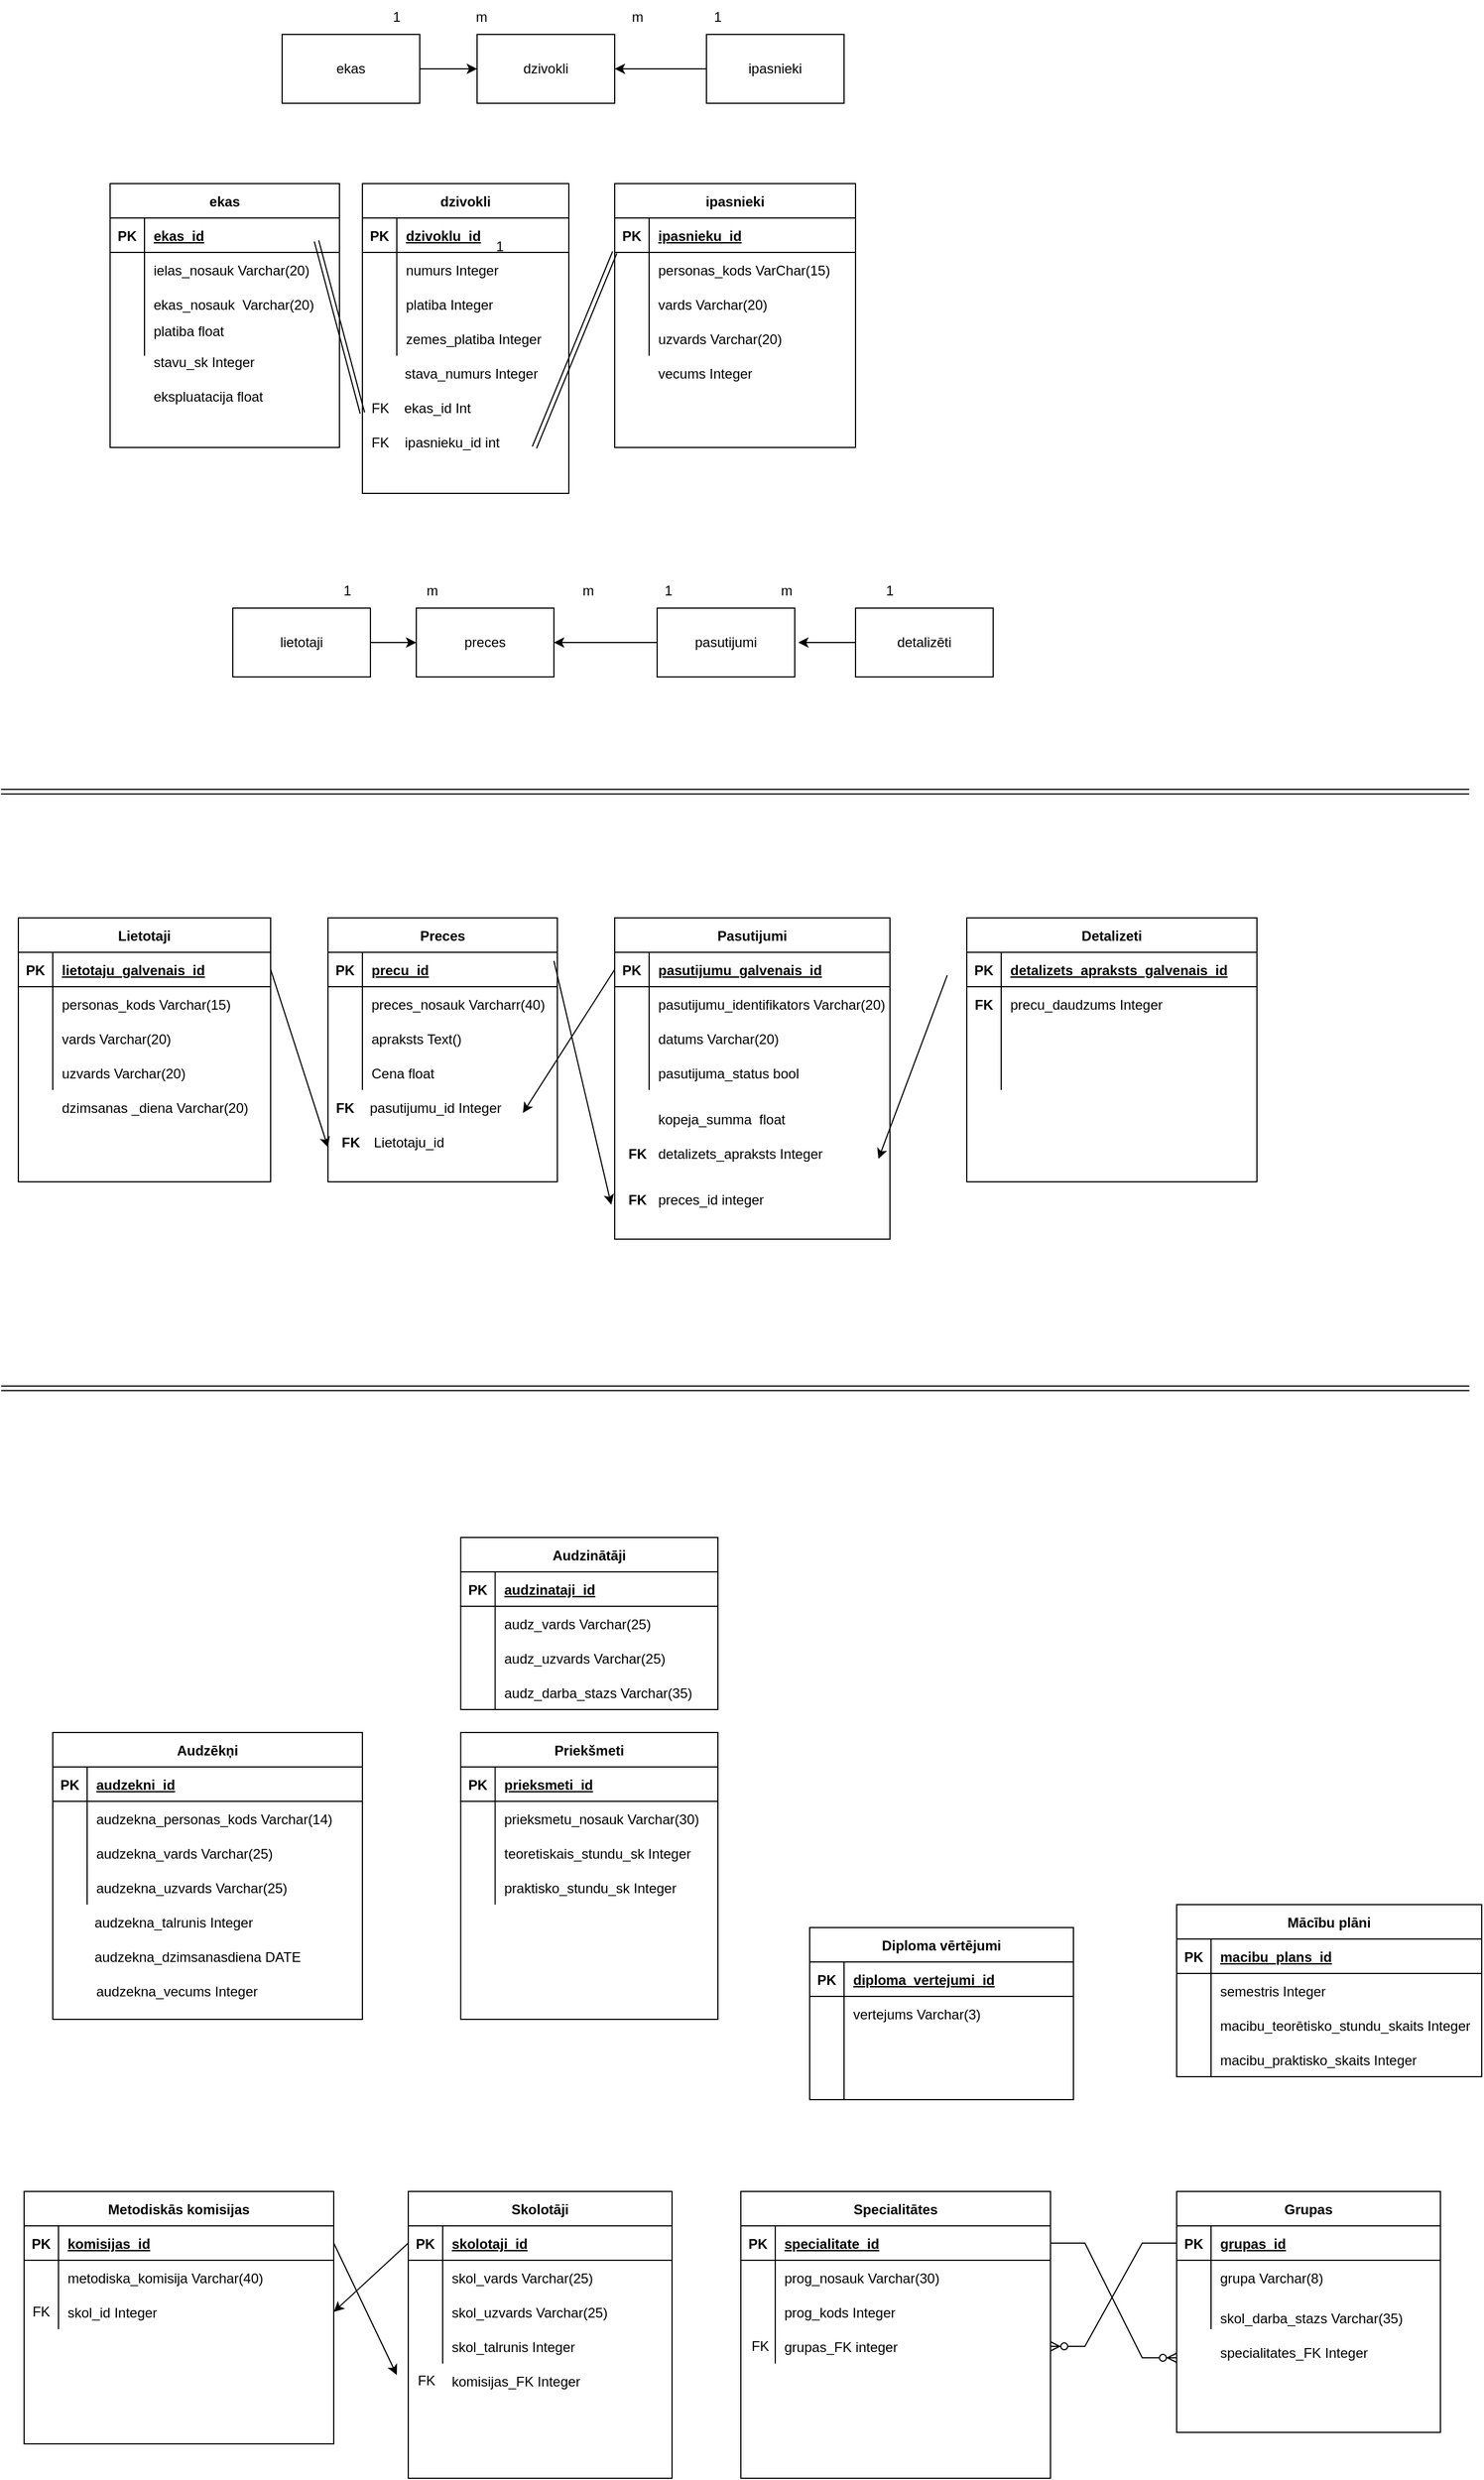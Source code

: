 <mxfile version="20.8.23" type="github">
  <diagram name="Lapa-1" id="Whc0pqaYNYadsK2Gsva9">
    <mxGraphModel dx="2876" dy="986" grid="1" gridSize="10" guides="1" tooltips="1" connect="1" arrows="1" fold="1" page="1" pageScale="1" pageWidth="827" pageHeight="1169" math="0" shadow="0">
      <root>
        <mxCell id="0" />
        <mxCell id="1" parent="0" />
        <mxCell id="5ERix2sluEW2RGZefC-Z-1" value="ekas" style="shape=table;startSize=30;container=1;collapsible=1;childLayout=tableLayout;fixedRows=1;rowLines=0;fontStyle=1;align=center;resizeLast=1;" parent="1" vertex="1">
          <mxGeometry x="80" y="190" width="200" height="230" as="geometry" />
        </mxCell>
        <mxCell id="5ERix2sluEW2RGZefC-Z-2" value="" style="shape=tableRow;horizontal=0;startSize=0;swimlaneHead=0;swimlaneBody=0;fillColor=none;collapsible=0;dropTarget=0;points=[[0,0.5],[1,0.5]];portConstraint=eastwest;top=0;left=0;right=0;bottom=1;" parent="5ERix2sluEW2RGZefC-Z-1" vertex="1">
          <mxGeometry y="30" width="200" height="30" as="geometry" />
        </mxCell>
        <mxCell id="5ERix2sluEW2RGZefC-Z-3" value="PK" style="shape=partialRectangle;connectable=0;fillColor=none;top=0;left=0;bottom=0;right=0;fontStyle=1;overflow=hidden;" parent="5ERix2sluEW2RGZefC-Z-2" vertex="1">
          <mxGeometry width="30" height="30" as="geometry">
            <mxRectangle width="30" height="30" as="alternateBounds" />
          </mxGeometry>
        </mxCell>
        <mxCell id="5ERix2sluEW2RGZefC-Z-4" value="ekas_id" style="shape=partialRectangle;connectable=0;fillColor=none;top=0;left=0;bottom=0;right=0;align=left;spacingLeft=6;fontStyle=5;overflow=hidden;" parent="5ERix2sluEW2RGZefC-Z-2" vertex="1">
          <mxGeometry x="30" width="170" height="30" as="geometry">
            <mxRectangle width="170" height="30" as="alternateBounds" />
          </mxGeometry>
        </mxCell>
        <mxCell id="5ERix2sluEW2RGZefC-Z-5" value="" style="shape=tableRow;horizontal=0;startSize=0;swimlaneHead=0;swimlaneBody=0;fillColor=none;collapsible=0;dropTarget=0;points=[[0,0.5],[1,0.5]];portConstraint=eastwest;top=0;left=0;right=0;bottom=0;" parent="5ERix2sluEW2RGZefC-Z-1" vertex="1">
          <mxGeometry y="60" width="200" height="30" as="geometry" />
        </mxCell>
        <mxCell id="5ERix2sluEW2RGZefC-Z-6" value="" style="shape=partialRectangle;connectable=0;fillColor=none;top=0;left=0;bottom=0;right=0;editable=1;overflow=hidden;" parent="5ERix2sluEW2RGZefC-Z-5" vertex="1">
          <mxGeometry width="30" height="30" as="geometry">
            <mxRectangle width="30" height="30" as="alternateBounds" />
          </mxGeometry>
        </mxCell>
        <mxCell id="5ERix2sluEW2RGZefC-Z-7" value="ielas_nosauk Varchar(20)" style="shape=partialRectangle;connectable=0;fillColor=none;top=0;left=0;bottom=0;right=0;align=left;spacingLeft=6;overflow=hidden;" parent="5ERix2sluEW2RGZefC-Z-5" vertex="1">
          <mxGeometry x="30" width="170" height="30" as="geometry">
            <mxRectangle width="170" height="30" as="alternateBounds" />
          </mxGeometry>
        </mxCell>
        <mxCell id="5ERix2sluEW2RGZefC-Z-8" value="" style="shape=tableRow;horizontal=0;startSize=0;swimlaneHead=0;swimlaneBody=0;fillColor=none;collapsible=0;dropTarget=0;points=[[0,0.5],[1,0.5]];portConstraint=eastwest;top=0;left=0;right=0;bottom=0;" parent="5ERix2sluEW2RGZefC-Z-1" vertex="1">
          <mxGeometry y="90" width="200" height="30" as="geometry" />
        </mxCell>
        <mxCell id="5ERix2sluEW2RGZefC-Z-9" value="" style="shape=partialRectangle;connectable=0;fillColor=none;top=0;left=0;bottom=0;right=0;editable=1;overflow=hidden;" parent="5ERix2sluEW2RGZefC-Z-8" vertex="1">
          <mxGeometry width="30" height="30" as="geometry">
            <mxRectangle width="30" height="30" as="alternateBounds" />
          </mxGeometry>
        </mxCell>
        <mxCell id="5ERix2sluEW2RGZefC-Z-10" value="ekas_nosauk  Varchar(20)" style="shape=partialRectangle;connectable=0;fillColor=none;top=0;left=0;bottom=0;right=0;align=left;spacingLeft=6;overflow=hidden;" parent="5ERix2sluEW2RGZefC-Z-8" vertex="1">
          <mxGeometry x="30" width="170" height="30" as="geometry">
            <mxRectangle width="170" height="30" as="alternateBounds" />
          </mxGeometry>
        </mxCell>
        <mxCell id="5ERix2sluEW2RGZefC-Z-11" value="" style="shape=tableRow;horizontal=0;startSize=0;swimlaneHead=0;swimlaneBody=0;fillColor=none;collapsible=0;dropTarget=0;points=[[0,0.5],[1,0.5]];portConstraint=eastwest;top=0;left=0;right=0;bottom=0;" parent="5ERix2sluEW2RGZefC-Z-1" vertex="1">
          <mxGeometry y="120" width="200" height="30" as="geometry" />
        </mxCell>
        <mxCell id="5ERix2sluEW2RGZefC-Z-12" value="" style="shape=partialRectangle;connectable=0;fillColor=none;top=0;left=0;bottom=0;right=0;editable=1;overflow=hidden;" parent="5ERix2sluEW2RGZefC-Z-11" vertex="1">
          <mxGeometry width="30" height="30" as="geometry">
            <mxRectangle width="30" height="30" as="alternateBounds" />
          </mxGeometry>
        </mxCell>
        <mxCell id="5ERix2sluEW2RGZefC-Z-13" value="platiba float&#xa;" style="shape=partialRectangle;connectable=0;fillColor=none;top=0;left=0;bottom=0;right=0;align=left;spacingLeft=6;overflow=hidden;" parent="5ERix2sluEW2RGZefC-Z-11" vertex="1">
          <mxGeometry x="30" width="170" height="30" as="geometry">
            <mxRectangle width="170" height="30" as="alternateBounds" />
          </mxGeometry>
        </mxCell>
        <mxCell id="5ERix2sluEW2RGZefC-Z-14" value="dzivokli" style="shape=table;startSize=30;container=1;collapsible=1;childLayout=tableLayout;fixedRows=1;rowLines=0;fontStyle=1;align=center;resizeLast=1;" parent="1" vertex="1">
          <mxGeometry x="300" y="190" width="180" height="270" as="geometry" />
        </mxCell>
        <mxCell id="5ERix2sluEW2RGZefC-Z-15" value="" style="shape=tableRow;horizontal=0;startSize=0;swimlaneHead=0;swimlaneBody=0;fillColor=none;collapsible=0;dropTarget=0;points=[[0,0.5],[1,0.5]];portConstraint=eastwest;top=0;left=0;right=0;bottom=1;" parent="5ERix2sluEW2RGZefC-Z-14" vertex="1">
          <mxGeometry y="30" width="180" height="30" as="geometry" />
        </mxCell>
        <mxCell id="5ERix2sluEW2RGZefC-Z-16" value="PK" style="shape=partialRectangle;connectable=0;fillColor=none;top=0;left=0;bottom=0;right=0;fontStyle=1;overflow=hidden;" parent="5ERix2sluEW2RGZefC-Z-15" vertex="1">
          <mxGeometry width="30" height="30" as="geometry">
            <mxRectangle width="30" height="30" as="alternateBounds" />
          </mxGeometry>
        </mxCell>
        <mxCell id="5ERix2sluEW2RGZefC-Z-17" value="dzivoklu_id" style="shape=partialRectangle;connectable=0;fillColor=none;top=0;left=0;bottom=0;right=0;align=left;spacingLeft=6;fontStyle=5;overflow=hidden;" parent="5ERix2sluEW2RGZefC-Z-15" vertex="1">
          <mxGeometry x="30" width="150" height="30" as="geometry">
            <mxRectangle width="150" height="30" as="alternateBounds" />
          </mxGeometry>
        </mxCell>
        <mxCell id="5ERix2sluEW2RGZefC-Z-18" value="" style="shape=tableRow;horizontal=0;startSize=0;swimlaneHead=0;swimlaneBody=0;fillColor=none;collapsible=0;dropTarget=0;points=[[0,0.5],[1,0.5]];portConstraint=eastwest;top=0;left=0;right=0;bottom=0;" parent="5ERix2sluEW2RGZefC-Z-14" vertex="1">
          <mxGeometry y="60" width="180" height="30" as="geometry" />
        </mxCell>
        <mxCell id="5ERix2sluEW2RGZefC-Z-19" value="" style="shape=partialRectangle;connectable=0;fillColor=none;top=0;left=0;bottom=0;right=0;editable=1;overflow=hidden;" parent="5ERix2sluEW2RGZefC-Z-18" vertex="1">
          <mxGeometry width="30" height="30" as="geometry">
            <mxRectangle width="30" height="30" as="alternateBounds" />
          </mxGeometry>
        </mxCell>
        <mxCell id="5ERix2sluEW2RGZefC-Z-20" value="numurs Integer" style="shape=partialRectangle;connectable=0;fillColor=none;top=0;left=0;bottom=0;right=0;align=left;spacingLeft=6;overflow=hidden;" parent="5ERix2sluEW2RGZefC-Z-18" vertex="1">
          <mxGeometry x="30" width="150" height="30" as="geometry">
            <mxRectangle width="150" height="30" as="alternateBounds" />
          </mxGeometry>
        </mxCell>
        <mxCell id="5ERix2sluEW2RGZefC-Z-21" value="" style="shape=tableRow;horizontal=0;startSize=0;swimlaneHead=0;swimlaneBody=0;fillColor=none;collapsible=0;dropTarget=0;points=[[0,0.5],[1,0.5]];portConstraint=eastwest;top=0;left=0;right=0;bottom=0;" parent="5ERix2sluEW2RGZefC-Z-14" vertex="1">
          <mxGeometry y="90" width="180" height="30" as="geometry" />
        </mxCell>
        <mxCell id="5ERix2sluEW2RGZefC-Z-22" value="" style="shape=partialRectangle;connectable=0;fillColor=none;top=0;left=0;bottom=0;right=0;editable=1;overflow=hidden;" parent="5ERix2sluEW2RGZefC-Z-21" vertex="1">
          <mxGeometry width="30" height="30" as="geometry">
            <mxRectangle width="30" height="30" as="alternateBounds" />
          </mxGeometry>
        </mxCell>
        <mxCell id="5ERix2sluEW2RGZefC-Z-23" value="platiba Integer" style="shape=partialRectangle;connectable=0;fillColor=none;top=0;left=0;bottom=0;right=0;align=left;spacingLeft=6;overflow=hidden;" parent="5ERix2sluEW2RGZefC-Z-21" vertex="1">
          <mxGeometry x="30" width="150" height="30" as="geometry">
            <mxRectangle width="150" height="30" as="alternateBounds" />
          </mxGeometry>
        </mxCell>
        <mxCell id="5ERix2sluEW2RGZefC-Z-24" value="" style="shape=tableRow;horizontal=0;startSize=0;swimlaneHead=0;swimlaneBody=0;fillColor=none;collapsible=0;dropTarget=0;points=[[0,0.5],[1,0.5]];portConstraint=eastwest;top=0;left=0;right=0;bottom=0;" parent="5ERix2sluEW2RGZefC-Z-14" vertex="1">
          <mxGeometry y="120" width="180" height="30" as="geometry" />
        </mxCell>
        <mxCell id="5ERix2sluEW2RGZefC-Z-25" value="" style="shape=partialRectangle;connectable=0;fillColor=none;top=0;left=0;bottom=0;right=0;editable=1;overflow=hidden;" parent="5ERix2sluEW2RGZefC-Z-24" vertex="1">
          <mxGeometry width="30" height="30" as="geometry">
            <mxRectangle width="30" height="30" as="alternateBounds" />
          </mxGeometry>
        </mxCell>
        <mxCell id="5ERix2sluEW2RGZefC-Z-26" value="zemes_platiba Integer" style="shape=partialRectangle;connectable=0;fillColor=none;top=0;left=0;bottom=0;right=0;align=left;spacingLeft=6;overflow=hidden;" parent="5ERix2sluEW2RGZefC-Z-24" vertex="1">
          <mxGeometry x="30" width="150" height="30" as="geometry">
            <mxRectangle width="150" height="30" as="alternateBounds" />
          </mxGeometry>
        </mxCell>
        <mxCell id="5ERix2sluEW2RGZefC-Z-27" value="ipasnieki" style="shape=table;startSize=30;container=1;collapsible=1;childLayout=tableLayout;fixedRows=1;rowLines=0;fontStyle=1;align=center;resizeLast=1;" parent="1" vertex="1">
          <mxGeometry x="520" y="190" width="210" height="230" as="geometry" />
        </mxCell>
        <mxCell id="5ERix2sluEW2RGZefC-Z-28" value="" style="shape=tableRow;horizontal=0;startSize=0;swimlaneHead=0;swimlaneBody=0;fillColor=none;collapsible=0;dropTarget=0;points=[[0,0.5],[1,0.5]];portConstraint=eastwest;top=0;left=0;right=0;bottom=1;" parent="5ERix2sluEW2RGZefC-Z-27" vertex="1">
          <mxGeometry y="30" width="210" height="30" as="geometry" />
        </mxCell>
        <mxCell id="5ERix2sluEW2RGZefC-Z-29" value="PK" style="shape=partialRectangle;connectable=0;fillColor=none;top=0;left=0;bottom=0;right=0;fontStyle=1;overflow=hidden;" parent="5ERix2sluEW2RGZefC-Z-28" vertex="1">
          <mxGeometry width="30" height="30" as="geometry">
            <mxRectangle width="30" height="30" as="alternateBounds" />
          </mxGeometry>
        </mxCell>
        <mxCell id="5ERix2sluEW2RGZefC-Z-30" value="ipasnieku_id" style="shape=partialRectangle;connectable=0;fillColor=none;top=0;left=0;bottom=0;right=0;align=left;spacingLeft=6;fontStyle=5;overflow=hidden;" parent="5ERix2sluEW2RGZefC-Z-28" vertex="1">
          <mxGeometry x="30" width="180" height="30" as="geometry">
            <mxRectangle width="180" height="30" as="alternateBounds" />
          </mxGeometry>
        </mxCell>
        <mxCell id="5ERix2sluEW2RGZefC-Z-31" value="" style="shape=tableRow;horizontal=0;startSize=0;swimlaneHead=0;swimlaneBody=0;fillColor=none;collapsible=0;dropTarget=0;points=[[0,0.5],[1,0.5]];portConstraint=eastwest;top=0;left=0;right=0;bottom=0;" parent="5ERix2sluEW2RGZefC-Z-27" vertex="1">
          <mxGeometry y="60" width="210" height="30" as="geometry" />
        </mxCell>
        <mxCell id="5ERix2sluEW2RGZefC-Z-32" value="" style="shape=partialRectangle;connectable=0;fillColor=none;top=0;left=0;bottom=0;right=0;editable=1;overflow=hidden;" parent="5ERix2sluEW2RGZefC-Z-31" vertex="1">
          <mxGeometry width="30" height="30" as="geometry">
            <mxRectangle width="30" height="30" as="alternateBounds" />
          </mxGeometry>
        </mxCell>
        <mxCell id="5ERix2sluEW2RGZefC-Z-33" value="personas_kods VarChar(15)" style="shape=partialRectangle;connectable=0;fillColor=none;top=0;left=0;bottom=0;right=0;align=left;spacingLeft=6;overflow=hidden;" parent="5ERix2sluEW2RGZefC-Z-31" vertex="1">
          <mxGeometry x="30" width="180" height="30" as="geometry">
            <mxRectangle width="180" height="30" as="alternateBounds" />
          </mxGeometry>
        </mxCell>
        <mxCell id="5ERix2sluEW2RGZefC-Z-34" value="" style="shape=tableRow;horizontal=0;startSize=0;swimlaneHead=0;swimlaneBody=0;fillColor=none;collapsible=0;dropTarget=0;points=[[0,0.5],[1,0.5]];portConstraint=eastwest;top=0;left=0;right=0;bottom=0;" parent="5ERix2sluEW2RGZefC-Z-27" vertex="1">
          <mxGeometry y="90" width="210" height="30" as="geometry" />
        </mxCell>
        <mxCell id="5ERix2sluEW2RGZefC-Z-35" value="" style="shape=partialRectangle;connectable=0;fillColor=none;top=0;left=0;bottom=0;right=0;editable=1;overflow=hidden;" parent="5ERix2sluEW2RGZefC-Z-34" vertex="1">
          <mxGeometry width="30" height="30" as="geometry">
            <mxRectangle width="30" height="30" as="alternateBounds" />
          </mxGeometry>
        </mxCell>
        <mxCell id="5ERix2sluEW2RGZefC-Z-36" value="vards Varchar(20)" style="shape=partialRectangle;connectable=0;fillColor=none;top=0;left=0;bottom=0;right=0;align=left;spacingLeft=6;overflow=hidden;" parent="5ERix2sluEW2RGZefC-Z-34" vertex="1">
          <mxGeometry x="30" width="180" height="30" as="geometry">
            <mxRectangle width="180" height="30" as="alternateBounds" />
          </mxGeometry>
        </mxCell>
        <mxCell id="5ERix2sluEW2RGZefC-Z-37" value="" style="shape=tableRow;horizontal=0;startSize=0;swimlaneHead=0;swimlaneBody=0;fillColor=none;collapsible=0;dropTarget=0;points=[[0,0.5],[1,0.5]];portConstraint=eastwest;top=0;left=0;right=0;bottom=0;" parent="5ERix2sluEW2RGZefC-Z-27" vertex="1">
          <mxGeometry y="120" width="210" height="30" as="geometry" />
        </mxCell>
        <mxCell id="5ERix2sluEW2RGZefC-Z-38" value="" style="shape=partialRectangle;connectable=0;fillColor=none;top=0;left=0;bottom=0;right=0;editable=1;overflow=hidden;" parent="5ERix2sluEW2RGZefC-Z-37" vertex="1">
          <mxGeometry width="30" height="30" as="geometry">
            <mxRectangle width="30" height="30" as="alternateBounds" />
          </mxGeometry>
        </mxCell>
        <mxCell id="5ERix2sluEW2RGZefC-Z-39" value="uzvards Varchar(20)" style="shape=partialRectangle;connectable=0;fillColor=none;top=0;left=0;bottom=0;right=0;align=left;spacingLeft=6;overflow=hidden;" parent="5ERix2sluEW2RGZefC-Z-37" vertex="1">
          <mxGeometry x="30" width="180" height="30" as="geometry">
            <mxRectangle width="180" height="30" as="alternateBounds" />
          </mxGeometry>
        </mxCell>
        <mxCell id="5ERix2sluEW2RGZefC-Z-40" value="stavu_sk Integer" style="shape=partialRectangle;connectable=0;fillColor=none;top=0;left=0;bottom=0;right=0;align=left;spacingLeft=6;overflow=hidden;" parent="1" vertex="1">
          <mxGeometry x="110" y="330" width="170" height="30" as="geometry">
            <mxRectangle width="170" height="30" as="alternateBounds" />
          </mxGeometry>
        </mxCell>
        <mxCell id="5ERix2sluEW2RGZefC-Z-41" value="ekspluatacija float" style="shape=partialRectangle;connectable=0;fillColor=none;top=0;left=0;bottom=0;right=0;align=left;spacingLeft=6;overflow=hidden;" parent="1" vertex="1">
          <mxGeometry x="110" y="360" width="170" height="30" as="geometry">
            <mxRectangle width="170" height="30" as="alternateBounds" />
          </mxGeometry>
        </mxCell>
        <mxCell id="5ERix2sluEW2RGZefC-Z-42" value="stava_numurs Integer" style="shape=partialRectangle;connectable=0;fillColor=none;top=0;left=0;bottom=0;right=0;align=left;spacingLeft=6;overflow=hidden;" parent="1" vertex="1">
          <mxGeometry x="329" y="340" width="150" height="30" as="geometry">
            <mxRectangle width="150" height="30" as="alternateBounds" />
          </mxGeometry>
        </mxCell>
        <mxCell id="5ERix2sluEW2RGZefC-Z-43" value="vecums Integer" style="shape=partialRectangle;connectable=0;fillColor=none;top=0;left=0;bottom=0;right=0;align=left;spacingLeft=6;overflow=hidden;" parent="1" vertex="1">
          <mxGeometry x="550" y="340" width="180" height="30" as="geometry">
            <mxRectangle width="180" height="30" as="alternateBounds" />
          </mxGeometry>
        </mxCell>
        <mxCell id="5ERix2sluEW2RGZefC-Z-45" value="ekas_id Int" style="shape=partialRectangle;connectable=0;fillColor=none;top=0;left=0;bottom=0;right=0;align=left;spacingLeft=6;overflow=hidden;" parent="1" vertex="1">
          <mxGeometry x="328.5" y="370" width="150" height="30" as="geometry">
            <mxRectangle width="150" height="30" as="alternateBounds" />
          </mxGeometry>
        </mxCell>
        <mxCell id="5ERix2sluEW2RGZefC-Z-46" value="ipasnieku_id int " style="shape=partialRectangle;connectable=0;fillColor=none;top=0;left=0;bottom=0;right=0;align=left;spacingLeft=6;overflow=hidden;" parent="1" vertex="1">
          <mxGeometry x="329" y="400" width="150" height="30" as="geometry">
            <mxRectangle width="150" height="30" as="alternateBounds" />
          </mxGeometry>
        </mxCell>
        <mxCell id="5ERix2sluEW2RGZefC-Z-50" value="" style="shape=link;html=1;rounded=0;" parent="1" edge="1">
          <mxGeometry relative="1" as="geometry">
            <mxPoint x="520" y="250" as="sourcePoint" />
            <mxPoint x="450" y="420" as="targetPoint" />
          </mxGeometry>
        </mxCell>
        <mxCell id="5ERix2sluEW2RGZefC-Z-52" value="FK" style="shape=partialRectangle;connectable=0;fillColor=none;top=0;left=0;bottom=0;right=0;align=left;spacingLeft=6;overflow=hidden;" parent="1" vertex="1">
          <mxGeometry x="300" y="405" width="10" height="20" as="geometry">
            <mxRectangle width="170" height="30" as="alternateBounds" />
          </mxGeometry>
        </mxCell>
        <mxCell id="5ERix2sluEW2RGZefC-Z-53" value="FK" style="shape=partialRectangle;connectable=0;fillColor=none;top=0;left=0;bottom=0;right=0;align=left;spacingLeft=6;overflow=hidden;" parent="1" vertex="1">
          <mxGeometry x="300" y="375" width="10" height="20" as="geometry">
            <mxRectangle width="170" height="30" as="alternateBounds" />
          </mxGeometry>
        </mxCell>
        <mxCell id="5ERix2sluEW2RGZefC-Z-56" value="" style="shape=link;html=1;rounded=0;" parent="1" edge="1">
          <mxGeometry relative="1" as="geometry">
            <mxPoint x="260" y="240" as="sourcePoint" />
            <mxPoint x="300" y="390" as="targetPoint" />
          </mxGeometry>
        </mxCell>
        <mxCell id="5ERix2sluEW2RGZefC-Z-60" value="" style="edgeStyle=orthogonalEdgeStyle;rounded=0;orthogonalLoop=1;jettySize=auto;html=1;" parent="1" source="5ERix2sluEW2RGZefC-Z-58" target="5ERix2sluEW2RGZefC-Z-59" edge="1">
          <mxGeometry relative="1" as="geometry" />
        </mxCell>
        <mxCell id="5ERix2sluEW2RGZefC-Z-58" value="ekas" style="rounded=0;whiteSpace=wrap;html=1;" parent="1" vertex="1">
          <mxGeometry x="230" y="60" width="120" height="60" as="geometry" />
        </mxCell>
        <mxCell id="5ERix2sluEW2RGZefC-Z-59" value="dzivokli" style="rounded=0;whiteSpace=wrap;html=1;" parent="1" vertex="1">
          <mxGeometry x="400" y="60" width="120" height="60" as="geometry" />
        </mxCell>
        <mxCell id="5ERix2sluEW2RGZefC-Z-62" value="" style="edgeStyle=orthogonalEdgeStyle;rounded=0;orthogonalLoop=1;jettySize=auto;html=1;" parent="1" source="5ERix2sluEW2RGZefC-Z-61" target="5ERix2sluEW2RGZefC-Z-59" edge="1">
          <mxGeometry relative="1" as="geometry" />
        </mxCell>
        <mxCell id="5ERix2sluEW2RGZefC-Z-61" value="ipasnieki" style="rounded=0;whiteSpace=wrap;html=1;" parent="1" vertex="1">
          <mxGeometry x="600" y="60" width="120" height="60" as="geometry" />
        </mxCell>
        <mxCell id="5ERix2sluEW2RGZefC-Z-63" value="1" style="text;strokeColor=none;align=center;fillColor=none;html=1;verticalAlign=middle;whiteSpace=wrap;rounded=0;" parent="1" vertex="1">
          <mxGeometry x="390" y="230" width="60" height="30" as="geometry" />
        </mxCell>
        <mxCell id="5ERix2sluEW2RGZefC-Z-64" value="1" style="text;strokeColor=none;align=center;fillColor=none;html=1;verticalAlign=middle;whiteSpace=wrap;rounded=0;" parent="1" vertex="1">
          <mxGeometry x="300" y="30" width="60" height="30" as="geometry" />
        </mxCell>
        <mxCell id="5ERix2sluEW2RGZefC-Z-66" value="1" style="text;strokeColor=none;align=center;fillColor=none;html=1;verticalAlign=middle;whiteSpace=wrap;rounded=0;" parent="1" vertex="1">
          <mxGeometry x="580" y="30" width="60" height="30" as="geometry" />
        </mxCell>
        <mxCell id="5ERix2sluEW2RGZefC-Z-67" value="m" style="text;strokeColor=none;align=center;fillColor=none;html=1;verticalAlign=middle;whiteSpace=wrap;rounded=0;" parent="1" vertex="1">
          <mxGeometry x="510" y="30" width="60" height="30" as="geometry" />
        </mxCell>
        <mxCell id="5ERix2sluEW2RGZefC-Z-68" value="m" style="text;strokeColor=none;align=center;fillColor=none;html=1;verticalAlign=middle;whiteSpace=wrap;rounded=0;" parent="1" vertex="1">
          <mxGeometry x="374" y="30" width="60" height="30" as="geometry" />
        </mxCell>
        <mxCell id="5ERix2sluEW2RGZefC-Z-119" value="Lietotaji" style="shape=table;startSize=30;container=1;collapsible=1;childLayout=tableLayout;fixedRows=1;rowLines=0;fontStyle=1;align=center;resizeLast=1;" parent="1" vertex="1">
          <mxGeometry y="830" width="220" height="230" as="geometry" />
        </mxCell>
        <mxCell id="5ERix2sluEW2RGZefC-Z-120" value="" style="shape=tableRow;horizontal=0;startSize=0;swimlaneHead=0;swimlaneBody=0;fillColor=none;collapsible=0;dropTarget=0;points=[[0,0.5],[1,0.5]];portConstraint=eastwest;top=0;left=0;right=0;bottom=1;" parent="5ERix2sluEW2RGZefC-Z-119" vertex="1">
          <mxGeometry y="30" width="220" height="30" as="geometry" />
        </mxCell>
        <mxCell id="5ERix2sluEW2RGZefC-Z-121" value="PK" style="shape=partialRectangle;connectable=0;fillColor=none;top=0;left=0;bottom=0;right=0;fontStyle=1;overflow=hidden;" parent="5ERix2sluEW2RGZefC-Z-120" vertex="1">
          <mxGeometry width="30" height="30" as="geometry">
            <mxRectangle width="30" height="30" as="alternateBounds" />
          </mxGeometry>
        </mxCell>
        <mxCell id="5ERix2sluEW2RGZefC-Z-122" value="lietotaju_galvenais_id" style="shape=partialRectangle;connectable=0;fillColor=none;top=0;left=0;bottom=0;right=0;align=left;spacingLeft=6;fontStyle=5;overflow=hidden;" parent="5ERix2sluEW2RGZefC-Z-120" vertex="1">
          <mxGeometry x="30" width="190" height="30" as="geometry">
            <mxRectangle width="190" height="30" as="alternateBounds" />
          </mxGeometry>
        </mxCell>
        <mxCell id="5ERix2sluEW2RGZefC-Z-123" value="" style="shape=tableRow;horizontal=0;startSize=0;swimlaneHead=0;swimlaneBody=0;fillColor=none;collapsible=0;dropTarget=0;points=[[0,0.5],[1,0.5]];portConstraint=eastwest;top=0;left=0;right=0;bottom=0;" parent="5ERix2sluEW2RGZefC-Z-119" vertex="1">
          <mxGeometry y="60" width="220" height="30" as="geometry" />
        </mxCell>
        <mxCell id="5ERix2sluEW2RGZefC-Z-124" value="" style="shape=partialRectangle;connectable=0;fillColor=none;top=0;left=0;bottom=0;right=0;editable=1;overflow=hidden;" parent="5ERix2sluEW2RGZefC-Z-123" vertex="1">
          <mxGeometry width="30" height="30" as="geometry">
            <mxRectangle width="30" height="30" as="alternateBounds" />
          </mxGeometry>
        </mxCell>
        <mxCell id="5ERix2sluEW2RGZefC-Z-125" value="personas_kods Varchar(15)" style="shape=partialRectangle;connectable=0;fillColor=none;top=0;left=0;bottom=0;right=0;align=left;spacingLeft=6;overflow=hidden;" parent="5ERix2sluEW2RGZefC-Z-123" vertex="1">
          <mxGeometry x="30" width="190" height="30" as="geometry">
            <mxRectangle width="190" height="30" as="alternateBounds" />
          </mxGeometry>
        </mxCell>
        <mxCell id="5ERix2sluEW2RGZefC-Z-126" value="" style="shape=tableRow;horizontal=0;startSize=0;swimlaneHead=0;swimlaneBody=0;fillColor=none;collapsible=0;dropTarget=0;points=[[0,0.5],[1,0.5]];portConstraint=eastwest;top=0;left=0;right=0;bottom=0;" parent="5ERix2sluEW2RGZefC-Z-119" vertex="1">
          <mxGeometry y="90" width="220" height="30" as="geometry" />
        </mxCell>
        <mxCell id="5ERix2sluEW2RGZefC-Z-127" value="" style="shape=partialRectangle;connectable=0;fillColor=none;top=0;left=0;bottom=0;right=0;editable=1;overflow=hidden;" parent="5ERix2sluEW2RGZefC-Z-126" vertex="1">
          <mxGeometry width="30" height="30" as="geometry">
            <mxRectangle width="30" height="30" as="alternateBounds" />
          </mxGeometry>
        </mxCell>
        <mxCell id="5ERix2sluEW2RGZefC-Z-128" value="vards Varchar(20)" style="shape=partialRectangle;connectable=0;fillColor=none;top=0;left=0;bottom=0;right=0;align=left;spacingLeft=6;overflow=hidden;" parent="5ERix2sluEW2RGZefC-Z-126" vertex="1">
          <mxGeometry x="30" width="190" height="30" as="geometry">
            <mxRectangle width="190" height="30" as="alternateBounds" />
          </mxGeometry>
        </mxCell>
        <mxCell id="5ERix2sluEW2RGZefC-Z-129" value="" style="shape=tableRow;horizontal=0;startSize=0;swimlaneHead=0;swimlaneBody=0;fillColor=none;collapsible=0;dropTarget=0;points=[[0,0.5],[1,0.5]];portConstraint=eastwest;top=0;left=0;right=0;bottom=0;" parent="5ERix2sluEW2RGZefC-Z-119" vertex="1">
          <mxGeometry y="120" width="220" height="30" as="geometry" />
        </mxCell>
        <mxCell id="5ERix2sluEW2RGZefC-Z-130" value="" style="shape=partialRectangle;connectable=0;fillColor=none;top=0;left=0;bottom=0;right=0;editable=1;overflow=hidden;" parent="5ERix2sluEW2RGZefC-Z-129" vertex="1">
          <mxGeometry width="30" height="30" as="geometry">
            <mxRectangle width="30" height="30" as="alternateBounds" />
          </mxGeometry>
        </mxCell>
        <mxCell id="5ERix2sluEW2RGZefC-Z-131" value="uzvards Varchar(20)" style="shape=partialRectangle;connectable=0;fillColor=none;top=0;left=0;bottom=0;right=0;align=left;spacingLeft=6;overflow=hidden;" parent="5ERix2sluEW2RGZefC-Z-129" vertex="1">
          <mxGeometry x="30" width="190" height="30" as="geometry">
            <mxRectangle width="190" height="30" as="alternateBounds" />
          </mxGeometry>
        </mxCell>
        <mxCell id="5ERix2sluEW2RGZefC-Z-132" value="Preces" style="shape=table;startSize=30;container=1;collapsible=1;childLayout=tableLayout;fixedRows=1;rowLines=0;fontStyle=1;align=center;resizeLast=1;" parent="1" vertex="1">
          <mxGeometry x="270" y="830" width="200" height="230" as="geometry" />
        </mxCell>
        <mxCell id="5ERix2sluEW2RGZefC-Z-133" value="" style="shape=tableRow;horizontal=0;startSize=0;swimlaneHead=0;swimlaneBody=0;fillColor=none;collapsible=0;dropTarget=0;points=[[0,0.5],[1,0.5]];portConstraint=eastwest;top=0;left=0;right=0;bottom=1;" parent="5ERix2sluEW2RGZefC-Z-132" vertex="1">
          <mxGeometry y="30" width="200" height="30" as="geometry" />
        </mxCell>
        <mxCell id="5ERix2sluEW2RGZefC-Z-134" value="PK" style="shape=partialRectangle;connectable=0;fillColor=none;top=0;left=0;bottom=0;right=0;fontStyle=1;overflow=hidden;" parent="5ERix2sluEW2RGZefC-Z-133" vertex="1">
          <mxGeometry width="30" height="30" as="geometry">
            <mxRectangle width="30" height="30" as="alternateBounds" />
          </mxGeometry>
        </mxCell>
        <mxCell id="5ERix2sluEW2RGZefC-Z-135" value="precu_id" style="shape=partialRectangle;connectable=0;fillColor=none;top=0;left=0;bottom=0;right=0;align=left;spacingLeft=6;fontStyle=5;overflow=hidden;" parent="5ERix2sluEW2RGZefC-Z-133" vertex="1">
          <mxGeometry x="30" width="170" height="30" as="geometry">
            <mxRectangle width="170" height="30" as="alternateBounds" />
          </mxGeometry>
        </mxCell>
        <mxCell id="5ERix2sluEW2RGZefC-Z-136" value="" style="shape=tableRow;horizontal=0;startSize=0;swimlaneHead=0;swimlaneBody=0;fillColor=none;collapsible=0;dropTarget=0;points=[[0,0.5],[1,0.5]];portConstraint=eastwest;top=0;left=0;right=0;bottom=0;" parent="5ERix2sluEW2RGZefC-Z-132" vertex="1">
          <mxGeometry y="60" width="200" height="30" as="geometry" />
        </mxCell>
        <mxCell id="5ERix2sluEW2RGZefC-Z-137" value="" style="shape=partialRectangle;connectable=0;fillColor=none;top=0;left=0;bottom=0;right=0;editable=1;overflow=hidden;" parent="5ERix2sluEW2RGZefC-Z-136" vertex="1">
          <mxGeometry width="30" height="30" as="geometry">
            <mxRectangle width="30" height="30" as="alternateBounds" />
          </mxGeometry>
        </mxCell>
        <mxCell id="5ERix2sluEW2RGZefC-Z-138" value="preces_nosauk Varcharr(40)" style="shape=partialRectangle;connectable=0;fillColor=none;top=0;left=0;bottom=0;right=0;align=left;spacingLeft=6;overflow=hidden;" parent="5ERix2sluEW2RGZefC-Z-136" vertex="1">
          <mxGeometry x="30" width="170" height="30" as="geometry">
            <mxRectangle width="170" height="30" as="alternateBounds" />
          </mxGeometry>
        </mxCell>
        <mxCell id="5ERix2sluEW2RGZefC-Z-139" value="" style="shape=tableRow;horizontal=0;startSize=0;swimlaneHead=0;swimlaneBody=0;fillColor=none;collapsible=0;dropTarget=0;points=[[0,0.5],[1,0.5]];portConstraint=eastwest;top=0;left=0;right=0;bottom=0;" parent="5ERix2sluEW2RGZefC-Z-132" vertex="1">
          <mxGeometry y="90" width="200" height="30" as="geometry" />
        </mxCell>
        <mxCell id="5ERix2sluEW2RGZefC-Z-140" value="" style="shape=partialRectangle;connectable=0;fillColor=none;top=0;left=0;bottom=0;right=0;editable=1;overflow=hidden;" parent="5ERix2sluEW2RGZefC-Z-139" vertex="1">
          <mxGeometry width="30" height="30" as="geometry">
            <mxRectangle width="30" height="30" as="alternateBounds" />
          </mxGeometry>
        </mxCell>
        <mxCell id="5ERix2sluEW2RGZefC-Z-141" value="apraksts Text()" style="shape=partialRectangle;connectable=0;fillColor=none;top=0;left=0;bottom=0;right=0;align=left;spacingLeft=6;overflow=hidden;" parent="5ERix2sluEW2RGZefC-Z-139" vertex="1">
          <mxGeometry x="30" width="170" height="30" as="geometry">
            <mxRectangle width="170" height="30" as="alternateBounds" />
          </mxGeometry>
        </mxCell>
        <mxCell id="5ERix2sluEW2RGZefC-Z-142" value="" style="shape=tableRow;horizontal=0;startSize=0;swimlaneHead=0;swimlaneBody=0;fillColor=none;collapsible=0;dropTarget=0;points=[[0,0.5],[1,0.5]];portConstraint=eastwest;top=0;left=0;right=0;bottom=0;" parent="5ERix2sluEW2RGZefC-Z-132" vertex="1">
          <mxGeometry y="120" width="200" height="30" as="geometry" />
        </mxCell>
        <mxCell id="5ERix2sluEW2RGZefC-Z-143" value="" style="shape=partialRectangle;connectable=0;fillColor=none;top=0;left=0;bottom=0;right=0;editable=1;overflow=hidden;" parent="5ERix2sluEW2RGZefC-Z-142" vertex="1">
          <mxGeometry width="30" height="30" as="geometry">
            <mxRectangle width="30" height="30" as="alternateBounds" />
          </mxGeometry>
        </mxCell>
        <mxCell id="5ERix2sluEW2RGZefC-Z-144" value="Cena float" style="shape=partialRectangle;connectable=0;fillColor=none;top=0;left=0;bottom=0;right=0;align=left;spacingLeft=6;overflow=hidden;" parent="5ERix2sluEW2RGZefC-Z-142" vertex="1">
          <mxGeometry x="30" width="170" height="30" as="geometry">
            <mxRectangle width="170" height="30" as="alternateBounds" />
          </mxGeometry>
        </mxCell>
        <mxCell id="5ERix2sluEW2RGZefC-Z-145" value="Pasutijumi" style="shape=table;startSize=30;container=1;collapsible=1;childLayout=tableLayout;fixedRows=1;rowLines=0;fontStyle=1;align=center;resizeLast=1;" parent="1" vertex="1">
          <mxGeometry x="520" y="830" width="240" height="280" as="geometry" />
        </mxCell>
        <mxCell id="5ERix2sluEW2RGZefC-Z-146" value="" style="shape=tableRow;horizontal=0;startSize=0;swimlaneHead=0;swimlaneBody=0;fillColor=none;collapsible=0;dropTarget=0;points=[[0,0.5],[1,0.5]];portConstraint=eastwest;top=0;left=0;right=0;bottom=1;" parent="5ERix2sluEW2RGZefC-Z-145" vertex="1">
          <mxGeometry y="30" width="240" height="30" as="geometry" />
        </mxCell>
        <mxCell id="5ERix2sluEW2RGZefC-Z-147" value="PK" style="shape=partialRectangle;connectable=0;fillColor=none;top=0;left=0;bottom=0;right=0;fontStyle=1;overflow=hidden;" parent="5ERix2sluEW2RGZefC-Z-146" vertex="1">
          <mxGeometry width="30" height="30" as="geometry">
            <mxRectangle width="30" height="30" as="alternateBounds" />
          </mxGeometry>
        </mxCell>
        <mxCell id="5ERix2sluEW2RGZefC-Z-148" value="pasutijumu_galvenais_id" style="shape=partialRectangle;connectable=0;fillColor=none;top=0;left=0;bottom=0;right=0;align=left;spacingLeft=6;fontStyle=5;overflow=hidden;" parent="5ERix2sluEW2RGZefC-Z-146" vertex="1">
          <mxGeometry x="30" width="210" height="30" as="geometry">
            <mxRectangle width="210" height="30" as="alternateBounds" />
          </mxGeometry>
        </mxCell>
        <mxCell id="5ERix2sluEW2RGZefC-Z-149" value="" style="shape=tableRow;horizontal=0;startSize=0;swimlaneHead=0;swimlaneBody=0;fillColor=none;collapsible=0;dropTarget=0;points=[[0,0.5],[1,0.5]];portConstraint=eastwest;top=0;left=0;right=0;bottom=0;" parent="5ERix2sluEW2RGZefC-Z-145" vertex="1">
          <mxGeometry y="60" width="240" height="30" as="geometry" />
        </mxCell>
        <mxCell id="5ERix2sluEW2RGZefC-Z-150" value="" style="shape=partialRectangle;connectable=0;fillColor=none;top=0;left=0;bottom=0;right=0;editable=1;overflow=hidden;" parent="5ERix2sluEW2RGZefC-Z-149" vertex="1">
          <mxGeometry width="30" height="30" as="geometry">
            <mxRectangle width="30" height="30" as="alternateBounds" />
          </mxGeometry>
        </mxCell>
        <mxCell id="5ERix2sluEW2RGZefC-Z-151" value="pasutijumu_identifikators Varchar(20)" style="shape=partialRectangle;connectable=0;fillColor=none;top=0;left=0;bottom=0;right=0;align=left;spacingLeft=6;overflow=hidden;" parent="5ERix2sluEW2RGZefC-Z-149" vertex="1">
          <mxGeometry x="30" width="210" height="30" as="geometry">
            <mxRectangle width="210" height="30" as="alternateBounds" />
          </mxGeometry>
        </mxCell>
        <mxCell id="5ERix2sluEW2RGZefC-Z-152" value="" style="shape=tableRow;horizontal=0;startSize=0;swimlaneHead=0;swimlaneBody=0;fillColor=none;collapsible=0;dropTarget=0;points=[[0,0.5],[1,0.5]];portConstraint=eastwest;top=0;left=0;right=0;bottom=0;" parent="5ERix2sluEW2RGZefC-Z-145" vertex="1">
          <mxGeometry y="90" width="240" height="30" as="geometry" />
        </mxCell>
        <mxCell id="5ERix2sluEW2RGZefC-Z-153" value="" style="shape=partialRectangle;connectable=0;fillColor=none;top=0;left=0;bottom=0;right=0;editable=1;overflow=hidden;" parent="5ERix2sluEW2RGZefC-Z-152" vertex="1">
          <mxGeometry width="30" height="30" as="geometry">
            <mxRectangle width="30" height="30" as="alternateBounds" />
          </mxGeometry>
        </mxCell>
        <mxCell id="5ERix2sluEW2RGZefC-Z-154" value="datums Varchar(20)" style="shape=partialRectangle;connectable=0;fillColor=none;top=0;left=0;bottom=0;right=0;align=left;spacingLeft=6;overflow=hidden;" parent="5ERix2sluEW2RGZefC-Z-152" vertex="1">
          <mxGeometry x="30" width="210" height="30" as="geometry">
            <mxRectangle width="210" height="30" as="alternateBounds" />
          </mxGeometry>
        </mxCell>
        <mxCell id="5ERix2sluEW2RGZefC-Z-155" value="" style="shape=tableRow;horizontal=0;startSize=0;swimlaneHead=0;swimlaneBody=0;fillColor=none;collapsible=0;dropTarget=0;points=[[0,0.5],[1,0.5]];portConstraint=eastwest;top=0;left=0;right=0;bottom=0;" parent="5ERix2sluEW2RGZefC-Z-145" vertex="1">
          <mxGeometry y="120" width="240" height="30" as="geometry" />
        </mxCell>
        <mxCell id="5ERix2sluEW2RGZefC-Z-156" value="" style="shape=partialRectangle;connectable=0;fillColor=none;top=0;left=0;bottom=0;right=0;editable=1;overflow=hidden;" parent="5ERix2sluEW2RGZefC-Z-155" vertex="1">
          <mxGeometry width="30" height="30" as="geometry">
            <mxRectangle width="30" height="30" as="alternateBounds" />
          </mxGeometry>
        </mxCell>
        <mxCell id="5ERix2sluEW2RGZefC-Z-157" value="pasutijuma_status bool" style="shape=partialRectangle;connectable=0;fillColor=none;top=0;left=0;bottom=0;right=0;align=left;spacingLeft=6;overflow=hidden;" parent="5ERix2sluEW2RGZefC-Z-155" vertex="1">
          <mxGeometry x="30" width="210" height="30" as="geometry">
            <mxRectangle width="210" height="30" as="alternateBounds" />
          </mxGeometry>
        </mxCell>
        <mxCell id="5ERix2sluEW2RGZefC-Z-158" value="Detalizeti" style="shape=table;startSize=30;container=1;collapsible=1;childLayout=tableLayout;fixedRows=1;rowLines=0;fontStyle=1;align=center;resizeLast=1;" parent="1" vertex="1">
          <mxGeometry x="827" y="830" width="253" height="230" as="geometry" />
        </mxCell>
        <mxCell id="5ERix2sluEW2RGZefC-Z-159" value="" style="shape=tableRow;horizontal=0;startSize=0;swimlaneHead=0;swimlaneBody=0;fillColor=none;collapsible=0;dropTarget=0;points=[[0,0.5],[1,0.5]];portConstraint=eastwest;top=0;left=0;right=0;bottom=1;" parent="5ERix2sluEW2RGZefC-Z-158" vertex="1">
          <mxGeometry y="30" width="253" height="30" as="geometry" />
        </mxCell>
        <mxCell id="5ERix2sluEW2RGZefC-Z-160" value="PK" style="shape=partialRectangle;connectable=0;fillColor=none;top=0;left=0;bottom=0;right=0;fontStyle=1;overflow=hidden;" parent="5ERix2sluEW2RGZefC-Z-159" vertex="1">
          <mxGeometry width="30" height="30" as="geometry">
            <mxRectangle width="30" height="30" as="alternateBounds" />
          </mxGeometry>
        </mxCell>
        <mxCell id="5ERix2sluEW2RGZefC-Z-161" value="detalizets_apraksts_galvenais_id" style="shape=partialRectangle;connectable=0;fillColor=none;top=0;left=0;bottom=0;right=0;align=left;spacingLeft=6;fontStyle=5;overflow=hidden;" parent="5ERix2sluEW2RGZefC-Z-159" vertex="1">
          <mxGeometry x="30" width="223" height="30" as="geometry">
            <mxRectangle width="223" height="30" as="alternateBounds" />
          </mxGeometry>
        </mxCell>
        <mxCell id="5ERix2sluEW2RGZefC-Z-162" value="" style="shape=tableRow;horizontal=0;startSize=0;swimlaneHead=0;swimlaneBody=0;fillColor=none;collapsible=0;dropTarget=0;points=[[0,0.5],[1,0.5]];portConstraint=eastwest;top=0;left=0;right=0;bottom=0;" parent="5ERix2sluEW2RGZefC-Z-158" vertex="1">
          <mxGeometry y="60" width="253" height="30" as="geometry" />
        </mxCell>
        <mxCell id="5ERix2sluEW2RGZefC-Z-163" value="" style="shape=partialRectangle;connectable=0;fillColor=none;top=0;left=0;bottom=0;right=0;editable=1;overflow=hidden;" parent="5ERix2sluEW2RGZefC-Z-162" vertex="1">
          <mxGeometry width="30" height="30" as="geometry">
            <mxRectangle width="30" height="30" as="alternateBounds" />
          </mxGeometry>
        </mxCell>
        <mxCell id="5ERix2sluEW2RGZefC-Z-164" value="precu_daudzums Integer" style="shape=partialRectangle;connectable=0;fillColor=none;top=0;left=0;bottom=0;right=0;align=left;spacingLeft=6;overflow=hidden;" parent="5ERix2sluEW2RGZefC-Z-162" vertex="1">
          <mxGeometry x="30" width="223" height="30" as="geometry">
            <mxRectangle width="223" height="30" as="alternateBounds" />
          </mxGeometry>
        </mxCell>
        <mxCell id="5ERix2sluEW2RGZefC-Z-165" value="" style="shape=tableRow;horizontal=0;startSize=0;swimlaneHead=0;swimlaneBody=0;fillColor=none;collapsible=0;dropTarget=0;points=[[0,0.5],[1,0.5]];portConstraint=eastwest;top=0;left=0;right=0;bottom=0;" parent="5ERix2sluEW2RGZefC-Z-158" vertex="1">
          <mxGeometry y="90" width="253" height="30" as="geometry" />
        </mxCell>
        <mxCell id="5ERix2sluEW2RGZefC-Z-166" value="" style="shape=partialRectangle;connectable=0;fillColor=none;top=0;left=0;bottom=0;right=0;editable=1;overflow=hidden;" parent="5ERix2sluEW2RGZefC-Z-165" vertex="1">
          <mxGeometry width="30" height="30" as="geometry">
            <mxRectangle width="30" height="30" as="alternateBounds" />
          </mxGeometry>
        </mxCell>
        <mxCell id="5ERix2sluEW2RGZefC-Z-167" value="" style="shape=partialRectangle;connectable=0;fillColor=none;top=0;left=0;bottom=0;right=0;align=left;spacingLeft=6;overflow=hidden;" parent="5ERix2sluEW2RGZefC-Z-165" vertex="1">
          <mxGeometry x="30" width="223" height="30" as="geometry">
            <mxRectangle width="223" height="30" as="alternateBounds" />
          </mxGeometry>
        </mxCell>
        <mxCell id="5ERix2sluEW2RGZefC-Z-168" value="" style="shape=tableRow;horizontal=0;startSize=0;swimlaneHead=0;swimlaneBody=0;fillColor=none;collapsible=0;dropTarget=0;points=[[0,0.5],[1,0.5]];portConstraint=eastwest;top=0;left=0;right=0;bottom=0;" parent="5ERix2sluEW2RGZefC-Z-158" vertex="1">
          <mxGeometry y="120" width="253" height="30" as="geometry" />
        </mxCell>
        <mxCell id="5ERix2sluEW2RGZefC-Z-169" value="" style="shape=partialRectangle;connectable=0;fillColor=none;top=0;left=0;bottom=0;right=0;editable=1;overflow=hidden;" parent="5ERix2sluEW2RGZefC-Z-168" vertex="1">
          <mxGeometry width="30" height="30" as="geometry">
            <mxRectangle width="30" height="30" as="alternateBounds" />
          </mxGeometry>
        </mxCell>
        <mxCell id="5ERix2sluEW2RGZefC-Z-170" value="" style="shape=partialRectangle;connectable=0;fillColor=none;top=0;left=0;bottom=0;right=0;align=left;spacingLeft=6;overflow=hidden;" parent="5ERix2sluEW2RGZefC-Z-168" vertex="1">
          <mxGeometry x="30" width="223" height="30" as="geometry">
            <mxRectangle width="223" height="30" as="alternateBounds" />
          </mxGeometry>
        </mxCell>
        <mxCell id="5ERix2sluEW2RGZefC-Z-171" value="" style="edgeStyle=orthogonalEdgeStyle;rounded=0;orthogonalLoop=1;jettySize=auto;html=1;" parent="1" source="5ERix2sluEW2RGZefC-Z-172" target="5ERix2sluEW2RGZefC-Z-173" edge="1">
          <mxGeometry relative="1" as="geometry" />
        </mxCell>
        <mxCell id="5ERix2sluEW2RGZefC-Z-172" value="lietotaji" style="rounded=0;whiteSpace=wrap;html=1;" parent="1" vertex="1">
          <mxGeometry x="187" y="560" width="120" height="60" as="geometry" />
        </mxCell>
        <mxCell id="5ERix2sluEW2RGZefC-Z-173" value="preces" style="rounded=0;whiteSpace=wrap;html=1;" parent="1" vertex="1">
          <mxGeometry x="347" y="560" width="120" height="60" as="geometry" />
        </mxCell>
        <mxCell id="5ERix2sluEW2RGZefC-Z-174" value="" style="edgeStyle=orthogonalEdgeStyle;rounded=0;orthogonalLoop=1;jettySize=auto;html=1;" parent="1" source="5ERix2sluEW2RGZefC-Z-175" target="5ERix2sluEW2RGZefC-Z-173" edge="1">
          <mxGeometry relative="1" as="geometry" />
        </mxCell>
        <mxCell id="5ERix2sluEW2RGZefC-Z-175" value="pasutijumi" style="rounded=0;whiteSpace=wrap;html=1;" parent="1" vertex="1">
          <mxGeometry x="557" y="560" width="120" height="60" as="geometry" />
        </mxCell>
        <mxCell id="5ERix2sluEW2RGZefC-Z-176" value="1" style="text;strokeColor=none;align=center;fillColor=none;html=1;verticalAlign=middle;whiteSpace=wrap;rounded=0;" parent="1" vertex="1">
          <mxGeometry x="257" y="530" width="60" height="30" as="geometry" />
        </mxCell>
        <mxCell id="5ERix2sluEW2RGZefC-Z-177" value="1" style="text;strokeColor=none;align=center;fillColor=none;html=1;verticalAlign=middle;whiteSpace=wrap;rounded=0;" parent="1" vertex="1">
          <mxGeometry x="537" y="530" width="60" height="30" as="geometry" />
        </mxCell>
        <mxCell id="5ERix2sluEW2RGZefC-Z-178" value="m" style="text;strokeColor=none;align=center;fillColor=none;html=1;verticalAlign=middle;whiteSpace=wrap;rounded=0;" parent="1" vertex="1">
          <mxGeometry x="467" y="530" width="60" height="30" as="geometry" />
        </mxCell>
        <mxCell id="5ERix2sluEW2RGZefC-Z-179" value="m" style="text;strokeColor=none;align=center;fillColor=none;html=1;verticalAlign=middle;whiteSpace=wrap;rounded=0;" parent="1" vertex="1">
          <mxGeometry x="331" y="530" width="60" height="30" as="geometry" />
        </mxCell>
        <mxCell id="5ERix2sluEW2RGZefC-Z-189" style="edgeStyle=orthogonalEdgeStyle;rounded=0;orthogonalLoop=1;jettySize=auto;html=1;exitX=0;exitY=0.5;exitDx=0;exitDy=0;" parent="1" source="5ERix2sluEW2RGZefC-Z-180" edge="1">
          <mxGeometry relative="1" as="geometry">
            <mxPoint x="680" y="590" as="targetPoint" />
          </mxGeometry>
        </mxCell>
        <mxCell id="5ERix2sluEW2RGZefC-Z-180" value="detalizēti" style="rounded=0;whiteSpace=wrap;html=1;" parent="1" vertex="1">
          <mxGeometry x="730" y="560" width="120" height="60" as="geometry" />
        </mxCell>
        <mxCell id="5ERix2sluEW2RGZefC-Z-182" value="dzimsanas _diena Varchar(20)" style="shape=partialRectangle;connectable=0;fillColor=none;top=0;left=0;bottom=0;right=0;align=left;spacingLeft=6;overflow=hidden;" parent="1" vertex="1">
          <mxGeometry x="30" y="980" width="190" height="30" as="geometry">
            <mxRectangle width="190" height="30" as="alternateBounds" />
          </mxGeometry>
        </mxCell>
        <mxCell id="5ERix2sluEW2RGZefC-Z-186" value="1" style="text;strokeColor=none;align=center;fillColor=none;html=1;verticalAlign=middle;whiteSpace=wrap;rounded=0;" parent="1" vertex="1">
          <mxGeometry x="730" y="530" width="60" height="30" as="geometry" />
        </mxCell>
        <mxCell id="5ERix2sluEW2RGZefC-Z-188" value="m" style="text;strokeColor=none;align=center;fillColor=none;html=1;verticalAlign=middle;whiteSpace=wrap;rounded=0;" parent="1" vertex="1">
          <mxGeometry x="640" y="530" width="60" height="30" as="geometry" />
        </mxCell>
        <mxCell id="5ERix2sluEW2RGZefC-Z-190" value="kopeja_summa  float" style="shape=partialRectangle;connectable=0;fillColor=none;top=0;left=0;bottom=0;right=0;align=left;spacingLeft=6;overflow=hidden;" parent="1" vertex="1">
          <mxGeometry x="550" y="990" width="210" height="30" as="geometry">
            <mxRectangle width="210" height="30" as="alternateBounds" />
          </mxGeometry>
        </mxCell>
        <mxCell id="5ERix2sluEW2RGZefC-Z-191" value="detalizets_apraksts Integer" style="shape=partialRectangle;connectable=0;fillColor=none;top=0;left=0;bottom=0;right=0;align=left;spacingLeft=6;overflow=hidden;" parent="1" vertex="1">
          <mxGeometry x="550" y="1020" width="210" height="30" as="geometry">
            <mxRectangle width="210" height="30" as="alternateBounds" />
          </mxGeometry>
        </mxCell>
        <mxCell id="5ERix2sluEW2RGZefC-Z-192" value="pasutijumu_id Integer" style="shape=partialRectangle;connectable=0;fillColor=none;top=0;left=0;bottom=0;right=0;align=left;spacingLeft=6;overflow=hidden;" parent="1" vertex="1">
          <mxGeometry x="298.5" y="980" width="210" height="30" as="geometry">
            <mxRectangle width="210" height="30" as="alternateBounds" />
          </mxGeometry>
        </mxCell>
        <mxCell id="5ERix2sluEW2RGZefC-Z-193" value="Lietotaju_id" style="shape=partialRectangle;connectable=0;fillColor=none;top=0;left=0;bottom=0;right=0;align=left;spacingLeft=6;overflow=hidden;" parent="1" vertex="1">
          <mxGeometry x="302" y="1010" width="210" height="30" as="geometry">
            <mxRectangle width="210" height="30" as="alternateBounds" />
          </mxGeometry>
        </mxCell>
        <mxCell id="5ERix2sluEW2RGZefC-Z-198" value="FK" style="shape=partialRectangle;connectable=0;fillColor=none;top=0;left=0;bottom=0;right=0;fontStyle=1;overflow=hidden;" parent="1" vertex="1">
          <mxGeometry x="827" y="890" width="30" height="30" as="geometry">
            <mxRectangle width="30" height="30" as="alternateBounds" />
          </mxGeometry>
        </mxCell>
        <mxCell id="snyzTMC00NKY0vZnPlUf-3" value="Priekšmeti" style="shape=table;startSize=30;container=1;collapsible=1;childLayout=tableLayout;fixedRows=1;rowLines=0;fontStyle=1;align=center;resizeLast=1;" vertex="1" parent="1">
          <mxGeometry x="385.75" y="1540" width="224.25" height="250" as="geometry" />
        </mxCell>
        <mxCell id="snyzTMC00NKY0vZnPlUf-4" value="" style="shape=tableRow;horizontal=0;startSize=0;swimlaneHead=0;swimlaneBody=0;fillColor=none;collapsible=0;dropTarget=0;points=[[0,0.5],[1,0.5]];portConstraint=eastwest;top=0;left=0;right=0;bottom=1;" vertex="1" parent="snyzTMC00NKY0vZnPlUf-3">
          <mxGeometry y="30" width="224.25" height="30" as="geometry" />
        </mxCell>
        <mxCell id="snyzTMC00NKY0vZnPlUf-5" value="PK" style="shape=partialRectangle;connectable=0;fillColor=none;top=0;left=0;bottom=0;right=0;fontStyle=1;overflow=hidden;" vertex="1" parent="snyzTMC00NKY0vZnPlUf-4">
          <mxGeometry width="30" height="30" as="geometry">
            <mxRectangle width="30" height="30" as="alternateBounds" />
          </mxGeometry>
        </mxCell>
        <mxCell id="snyzTMC00NKY0vZnPlUf-6" value="prieksmeti_id" style="shape=partialRectangle;connectable=0;fillColor=none;top=0;left=0;bottom=0;right=0;align=left;spacingLeft=6;fontStyle=5;overflow=hidden;" vertex="1" parent="snyzTMC00NKY0vZnPlUf-4">
          <mxGeometry x="30" width="194.25" height="30" as="geometry">
            <mxRectangle width="194.25" height="30" as="alternateBounds" />
          </mxGeometry>
        </mxCell>
        <mxCell id="snyzTMC00NKY0vZnPlUf-7" value="" style="shape=tableRow;horizontal=0;startSize=0;swimlaneHead=0;swimlaneBody=0;fillColor=none;collapsible=0;dropTarget=0;points=[[0,0.5],[1,0.5]];portConstraint=eastwest;top=0;left=0;right=0;bottom=0;" vertex="1" parent="snyzTMC00NKY0vZnPlUf-3">
          <mxGeometry y="60" width="224.25" height="30" as="geometry" />
        </mxCell>
        <mxCell id="snyzTMC00NKY0vZnPlUf-8" value="" style="shape=partialRectangle;connectable=0;fillColor=none;top=0;left=0;bottom=0;right=0;editable=1;overflow=hidden;" vertex="1" parent="snyzTMC00NKY0vZnPlUf-7">
          <mxGeometry width="30" height="30" as="geometry">
            <mxRectangle width="30" height="30" as="alternateBounds" />
          </mxGeometry>
        </mxCell>
        <mxCell id="snyzTMC00NKY0vZnPlUf-9" value="prieksmetu_nosauk Varchar(30)" style="shape=partialRectangle;connectable=0;fillColor=none;top=0;left=0;bottom=0;right=0;align=left;spacingLeft=6;overflow=hidden;" vertex="1" parent="snyzTMC00NKY0vZnPlUf-7">
          <mxGeometry x="30" width="194.25" height="30" as="geometry">
            <mxRectangle width="194.25" height="30" as="alternateBounds" />
          </mxGeometry>
        </mxCell>
        <mxCell id="snyzTMC00NKY0vZnPlUf-10" value="" style="shape=tableRow;horizontal=0;startSize=0;swimlaneHead=0;swimlaneBody=0;fillColor=none;collapsible=0;dropTarget=0;points=[[0,0.5],[1,0.5]];portConstraint=eastwest;top=0;left=0;right=0;bottom=0;" vertex="1" parent="snyzTMC00NKY0vZnPlUf-3">
          <mxGeometry y="90" width="224.25" height="30" as="geometry" />
        </mxCell>
        <mxCell id="snyzTMC00NKY0vZnPlUf-11" value="" style="shape=partialRectangle;connectable=0;fillColor=none;top=0;left=0;bottom=0;right=0;editable=1;overflow=hidden;" vertex="1" parent="snyzTMC00NKY0vZnPlUf-10">
          <mxGeometry width="30" height="30" as="geometry">
            <mxRectangle width="30" height="30" as="alternateBounds" />
          </mxGeometry>
        </mxCell>
        <mxCell id="snyzTMC00NKY0vZnPlUf-12" value="teoretiskais_stundu_sk Integer" style="shape=partialRectangle;connectable=0;fillColor=none;top=0;left=0;bottom=0;right=0;align=left;spacingLeft=6;overflow=hidden;" vertex="1" parent="snyzTMC00NKY0vZnPlUf-10">
          <mxGeometry x="30" width="194.25" height="30" as="geometry">
            <mxRectangle width="194.25" height="30" as="alternateBounds" />
          </mxGeometry>
        </mxCell>
        <mxCell id="snyzTMC00NKY0vZnPlUf-13" value="" style="shape=tableRow;horizontal=0;startSize=0;swimlaneHead=0;swimlaneBody=0;fillColor=none;collapsible=0;dropTarget=0;points=[[0,0.5],[1,0.5]];portConstraint=eastwest;top=0;left=0;right=0;bottom=0;" vertex="1" parent="snyzTMC00NKY0vZnPlUf-3">
          <mxGeometry y="120" width="224.25" height="30" as="geometry" />
        </mxCell>
        <mxCell id="snyzTMC00NKY0vZnPlUf-14" value="" style="shape=partialRectangle;connectable=0;fillColor=none;top=0;left=0;bottom=0;right=0;editable=1;overflow=hidden;" vertex="1" parent="snyzTMC00NKY0vZnPlUf-13">
          <mxGeometry width="30" height="30" as="geometry">
            <mxRectangle width="30" height="30" as="alternateBounds" />
          </mxGeometry>
        </mxCell>
        <mxCell id="snyzTMC00NKY0vZnPlUf-15" value="praktisko_stundu_sk Integer" style="shape=partialRectangle;connectable=0;fillColor=none;top=0;left=0;bottom=0;right=0;align=left;spacingLeft=6;overflow=hidden;" vertex="1" parent="snyzTMC00NKY0vZnPlUf-13">
          <mxGeometry x="30" width="194.25" height="30" as="geometry">
            <mxRectangle width="194.25" height="30" as="alternateBounds" />
          </mxGeometry>
        </mxCell>
        <mxCell id="snyzTMC00NKY0vZnPlUf-17" value="" style="shape=link;html=1;rounded=0;" edge="1" parent="1">
          <mxGeometry width="100" relative="1" as="geometry">
            <mxPoint x="-15" y="1240" as="sourcePoint" />
            <mxPoint x="1265.25" y="1240" as="targetPoint" />
          </mxGeometry>
        </mxCell>
        <mxCell id="snyzTMC00NKY0vZnPlUf-18" value="" style="shape=link;html=1;rounded=0;" edge="1" parent="1">
          <mxGeometry width="100" relative="1" as="geometry">
            <mxPoint x="-15.12" y="720" as="sourcePoint" />
            <mxPoint x="1265.13" y="720" as="targetPoint" />
          </mxGeometry>
        </mxCell>
        <mxCell id="snyzTMC00NKY0vZnPlUf-19" value="Audzinātāji" style="shape=table;startSize=30;container=1;collapsible=1;childLayout=tableLayout;fixedRows=1;rowLines=0;fontStyle=1;align=center;resizeLast=1;" vertex="1" parent="1">
          <mxGeometry x="385.75" y="1370" width="224.25" height="150" as="geometry" />
        </mxCell>
        <mxCell id="snyzTMC00NKY0vZnPlUf-20" value="" style="shape=tableRow;horizontal=0;startSize=0;swimlaneHead=0;swimlaneBody=0;fillColor=none;collapsible=0;dropTarget=0;points=[[0,0.5],[1,0.5]];portConstraint=eastwest;top=0;left=0;right=0;bottom=1;" vertex="1" parent="snyzTMC00NKY0vZnPlUf-19">
          <mxGeometry y="30" width="224.25" height="30" as="geometry" />
        </mxCell>
        <mxCell id="snyzTMC00NKY0vZnPlUf-21" value="PK" style="shape=partialRectangle;connectable=0;fillColor=none;top=0;left=0;bottom=0;right=0;fontStyle=1;overflow=hidden;" vertex="1" parent="snyzTMC00NKY0vZnPlUf-20">
          <mxGeometry width="30" height="30" as="geometry">
            <mxRectangle width="30" height="30" as="alternateBounds" />
          </mxGeometry>
        </mxCell>
        <mxCell id="snyzTMC00NKY0vZnPlUf-22" value="audzinataji_id" style="shape=partialRectangle;connectable=0;fillColor=none;top=0;left=0;bottom=0;right=0;align=left;spacingLeft=6;fontStyle=5;overflow=hidden;" vertex="1" parent="snyzTMC00NKY0vZnPlUf-20">
          <mxGeometry x="30" width="194.25" height="30" as="geometry">
            <mxRectangle width="194.25" height="30" as="alternateBounds" />
          </mxGeometry>
        </mxCell>
        <mxCell id="snyzTMC00NKY0vZnPlUf-23" value="" style="shape=tableRow;horizontal=0;startSize=0;swimlaneHead=0;swimlaneBody=0;fillColor=none;collapsible=0;dropTarget=0;points=[[0,0.5],[1,0.5]];portConstraint=eastwest;top=0;left=0;right=0;bottom=0;" vertex="1" parent="snyzTMC00NKY0vZnPlUf-19">
          <mxGeometry y="60" width="224.25" height="30" as="geometry" />
        </mxCell>
        <mxCell id="snyzTMC00NKY0vZnPlUf-24" value="" style="shape=partialRectangle;connectable=0;fillColor=none;top=0;left=0;bottom=0;right=0;editable=1;overflow=hidden;" vertex="1" parent="snyzTMC00NKY0vZnPlUf-23">
          <mxGeometry width="30" height="30" as="geometry">
            <mxRectangle width="30" height="30" as="alternateBounds" />
          </mxGeometry>
        </mxCell>
        <mxCell id="snyzTMC00NKY0vZnPlUf-25" value="audz_vards Varchar(25)" style="shape=partialRectangle;connectable=0;fillColor=none;top=0;left=0;bottom=0;right=0;align=left;spacingLeft=6;overflow=hidden;" vertex="1" parent="snyzTMC00NKY0vZnPlUf-23">
          <mxGeometry x="30" width="194.25" height="30" as="geometry">
            <mxRectangle width="194.25" height="30" as="alternateBounds" />
          </mxGeometry>
        </mxCell>
        <mxCell id="snyzTMC00NKY0vZnPlUf-26" value="" style="shape=tableRow;horizontal=0;startSize=0;swimlaneHead=0;swimlaneBody=0;fillColor=none;collapsible=0;dropTarget=0;points=[[0,0.5],[1,0.5]];portConstraint=eastwest;top=0;left=0;right=0;bottom=0;" vertex="1" parent="snyzTMC00NKY0vZnPlUf-19">
          <mxGeometry y="90" width="224.25" height="30" as="geometry" />
        </mxCell>
        <mxCell id="snyzTMC00NKY0vZnPlUf-27" value="" style="shape=partialRectangle;connectable=0;fillColor=none;top=0;left=0;bottom=0;right=0;editable=1;overflow=hidden;" vertex="1" parent="snyzTMC00NKY0vZnPlUf-26">
          <mxGeometry width="30" height="30" as="geometry">
            <mxRectangle width="30" height="30" as="alternateBounds" />
          </mxGeometry>
        </mxCell>
        <mxCell id="snyzTMC00NKY0vZnPlUf-28" value="audz_uzvards Varchar(25)" style="shape=partialRectangle;connectable=0;fillColor=none;top=0;left=0;bottom=0;right=0;align=left;spacingLeft=6;overflow=hidden;" vertex="1" parent="snyzTMC00NKY0vZnPlUf-26">
          <mxGeometry x="30" width="194.25" height="30" as="geometry">
            <mxRectangle width="194.25" height="30" as="alternateBounds" />
          </mxGeometry>
        </mxCell>
        <mxCell id="snyzTMC00NKY0vZnPlUf-29" value="" style="shape=tableRow;horizontal=0;startSize=0;swimlaneHead=0;swimlaneBody=0;fillColor=none;collapsible=0;dropTarget=0;points=[[0,0.5],[1,0.5]];portConstraint=eastwest;top=0;left=0;right=0;bottom=0;" vertex="1" parent="snyzTMC00NKY0vZnPlUf-19">
          <mxGeometry y="120" width="224.25" height="30" as="geometry" />
        </mxCell>
        <mxCell id="snyzTMC00NKY0vZnPlUf-30" value="" style="shape=partialRectangle;connectable=0;fillColor=none;top=0;left=0;bottom=0;right=0;editable=1;overflow=hidden;" vertex="1" parent="snyzTMC00NKY0vZnPlUf-29">
          <mxGeometry width="30" height="30" as="geometry">
            <mxRectangle width="30" height="30" as="alternateBounds" />
          </mxGeometry>
        </mxCell>
        <mxCell id="snyzTMC00NKY0vZnPlUf-31" value="audz_darba_stazs Varchar(35)" style="shape=partialRectangle;connectable=0;fillColor=none;top=0;left=0;bottom=0;right=0;align=left;spacingLeft=6;overflow=hidden;" vertex="1" parent="snyzTMC00NKY0vZnPlUf-29">
          <mxGeometry x="30" width="194.25" height="30" as="geometry">
            <mxRectangle width="194.25" height="30" as="alternateBounds" />
          </mxGeometry>
        </mxCell>
        <mxCell id="snyzTMC00NKY0vZnPlUf-32" value="Grupas" style="shape=table;startSize=30;container=1;collapsible=1;childLayout=tableLayout;fixedRows=1;rowLines=0;fontStyle=1;align=center;resizeLast=1;" vertex="1" parent="1">
          <mxGeometry x="1010" y="1940" width="230" height="210" as="geometry" />
        </mxCell>
        <mxCell id="snyzTMC00NKY0vZnPlUf-33" value="" style="shape=tableRow;horizontal=0;startSize=0;swimlaneHead=0;swimlaneBody=0;fillColor=none;collapsible=0;dropTarget=0;points=[[0,0.5],[1,0.5]];portConstraint=eastwest;top=0;left=0;right=0;bottom=1;" vertex="1" parent="snyzTMC00NKY0vZnPlUf-32">
          <mxGeometry y="30" width="230" height="30" as="geometry" />
        </mxCell>
        <mxCell id="snyzTMC00NKY0vZnPlUf-34" value="PK" style="shape=partialRectangle;connectable=0;fillColor=none;top=0;left=0;bottom=0;right=0;fontStyle=1;overflow=hidden;" vertex="1" parent="snyzTMC00NKY0vZnPlUf-33">
          <mxGeometry width="30" height="30" as="geometry">
            <mxRectangle width="30" height="30" as="alternateBounds" />
          </mxGeometry>
        </mxCell>
        <mxCell id="snyzTMC00NKY0vZnPlUf-35" value="grupas_id" style="shape=partialRectangle;connectable=0;fillColor=none;top=0;left=0;bottom=0;right=0;align=left;spacingLeft=6;fontStyle=5;overflow=hidden;" vertex="1" parent="snyzTMC00NKY0vZnPlUf-33">
          <mxGeometry x="30" width="200" height="30" as="geometry">
            <mxRectangle width="200" height="30" as="alternateBounds" />
          </mxGeometry>
        </mxCell>
        <mxCell id="snyzTMC00NKY0vZnPlUf-36" value="" style="shape=tableRow;horizontal=0;startSize=0;swimlaneHead=0;swimlaneBody=0;fillColor=none;collapsible=0;dropTarget=0;points=[[0,0.5],[1,0.5]];portConstraint=eastwest;top=0;left=0;right=0;bottom=0;" vertex="1" parent="snyzTMC00NKY0vZnPlUf-32">
          <mxGeometry y="60" width="230" height="30" as="geometry" />
        </mxCell>
        <mxCell id="snyzTMC00NKY0vZnPlUf-37" value="" style="shape=partialRectangle;connectable=0;fillColor=none;top=0;left=0;bottom=0;right=0;editable=1;overflow=hidden;" vertex="1" parent="snyzTMC00NKY0vZnPlUf-36">
          <mxGeometry width="30" height="30" as="geometry">
            <mxRectangle width="30" height="30" as="alternateBounds" />
          </mxGeometry>
        </mxCell>
        <mxCell id="snyzTMC00NKY0vZnPlUf-38" value="grupa Varchar(8)" style="shape=partialRectangle;connectable=0;fillColor=none;top=0;left=0;bottom=0;right=0;align=left;spacingLeft=6;overflow=hidden;" vertex="1" parent="snyzTMC00NKY0vZnPlUf-36">
          <mxGeometry x="30" width="200" height="30" as="geometry">
            <mxRectangle width="200" height="30" as="alternateBounds" />
          </mxGeometry>
        </mxCell>
        <mxCell id="snyzTMC00NKY0vZnPlUf-42" value="" style="shape=tableRow;horizontal=0;startSize=0;swimlaneHead=0;swimlaneBody=0;fillColor=none;collapsible=0;dropTarget=0;points=[[0,0.5],[1,0.5]];portConstraint=eastwest;top=0;left=0;right=0;bottom=0;" vertex="1" parent="snyzTMC00NKY0vZnPlUf-32">
          <mxGeometry y="90" width="230" height="30" as="geometry" />
        </mxCell>
        <mxCell id="snyzTMC00NKY0vZnPlUf-43" value="" style="shape=partialRectangle;connectable=0;fillColor=none;top=0;left=0;bottom=0;right=0;editable=1;overflow=hidden;" vertex="1" parent="snyzTMC00NKY0vZnPlUf-42">
          <mxGeometry width="30" height="30" as="geometry">
            <mxRectangle width="30" height="30" as="alternateBounds" />
          </mxGeometry>
        </mxCell>
        <mxCell id="snyzTMC00NKY0vZnPlUf-44" value="" style="shape=partialRectangle;connectable=0;fillColor=none;top=0;left=0;bottom=0;right=0;align=left;spacingLeft=6;overflow=hidden;" vertex="1" parent="snyzTMC00NKY0vZnPlUf-42">
          <mxGeometry x="30" width="200" height="30" as="geometry">
            <mxRectangle width="200" height="30" as="alternateBounds" />
          </mxGeometry>
        </mxCell>
        <mxCell id="snyzTMC00NKY0vZnPlUf-45" value="Audzēkņi" style="shape=table;startSize=30;container=1;collapsible=1;childLayout=tableLayout;fixedRows=1;rowLines=0;fontStyle=1;align=center;resizeLast=1;" vertex="1" parent="1">
          <mxGeometry x="30" y="1540" width="270" height="250" as="geometry" />
        </mxCell>
        <mxCell id="snyzTMC00NKY0vZnPlUf-46" value="" style="shape=tableRow;horizontal=0;startSize=0;swimlaneHead=0;swimlaneBody=0;fillColor=none;collapsible=0;dropTarget=0;points=[[0,0.5],[1,0.5]];portConstraint=eastwest;top=0;left=0;right=0;bottom=1;" vertex="1" parent="snyzTMC00NKY0vZnPlUf-45">
          <mxGeometry y="30" width="270" height="30" as="geometry" />
        </mxCell>
        <mxCell id="snyzTMC00NKY0vZnPlUf-47" value="PK" style="shape=partialRectangle;connectable=0;fillColor=none;top=0;left=0;bottom=0;right=0;fontStyle=1;overflow=hidden;" vertex="1" parent="snyzTMC00NKY0vZnPlUf-46">
          <mxGeometry width="30" height="30" as="geometry">
            <mxRectangle width="30" height="30" as="alternateBounds" />
          </mxGeometry>
        </mxCell>
        <mxCell id="snyzTMC00NKY0vZnPlUf-48" value="audzekni_id" style="shape=partialRectangle;connectable=0;fillColor=none;top=0;left=0;bottom=0;right=0;align=left;spacingLeft=6;fontStyle=5;overflow=hidden;" vertex="1" parent="snyzTMC00NKY0vZnPlUf-46">
          <mxGeometry x="30" width="240" height="30" as="geometry">
            <mxRectangle width="240" height="30" as="alternateBounds" />
          </mxGeometry>
        </mxCell>
        <mxCell id="snyzTMC00NKY0vZnPlUf-49" value="" style="shape=tableRow;horizontal=0;startSize=0;swimlaneHead=0;swimlaneBody=0;fillColor=none;collapsible=0;dropTarget=0;points=[[0,0.5],[1,0.5]];portConstraint=eastwest;top=0;left=0;right=0;bottom=0;" vertex="1" parent="snyzTMC00NKY0vZnPlUf-45">
          <mxGeometry y="60" width="270" height="30" as="geometry" />
        </mxCell>
        <mxCell id="snyzTMC00NKY0vZnPlUf-50" value="" style="shape=partialRectangle;connectable=0;fillColor=none;top=0;left=0;bottom=0;right=0;editable=1;overflow=hidden;" vertex="1" parent="snyzTMC00NKY0vZnPlUf-49">
          <mxGeometry width="30" height="30" as="geometry">
            <mxRectangle width="30" height="30" as="alternateBounds" />
          </mxGeometry>
        </mxCell>
        <mxCell id="snyzTMC00NKY0vZnPlUf-51" value="audzekna_personas_kods Varchar(14)" style="shape=partialRectangle;connectable=0;fillColor=none;top=0;left=0;bottom=0;right=0;align=left;spacingLeft=6;overflow=hidden;" vertex="1" parent="snyzTMC00NKY0vZnPlUf-49">
          <mxGeometry x="30" width="240" height="30" as="geometry">
            <mxRectangle width="240" height="30" as="alternateBounds" />
          </mxGeometry>
        </mxCell>
        <mxCell id="snyzTMC00NKY0vZnPlUf-52" value="" style="shape=tableRow;horizontal=0;startSize=0;swimlaneHead=0;swimlaneBody=0;fillColor=none;collapsible=0;dropTarget=0;points=[[0,0.5],[1,0.5]];portConstraint=eastwest;top=0;left=0;right=0;bottom=0;" vertex="1" parent="snyzTMC00NKY0vZnPlUf-45">
          <mxGeometry y="90" width="270" height="30" as="geometry" />
        </mxCell>
        <mxCell id="snyzTMC00NKY0vZnPlUf-53" value="" style="shape=partialRectangle;connectable=0;fillColor=none;top=0;left=0;bottom=0;right=0;editable=1;overflow=hidden;" vertex="1" parent="snyzTMC00NKY0vZnPlUf-52">
          <mxGeometry width="30" height="30" as="geometry">
            <mxRectangle width="30" height="30" as="alternateBounds" />
          </mxGeometry>
        </mxCell>
        <mxCell id="snyzTMC00NKY0vZnPlUf-54" value="audzekna_vards Varchar(25)" style="shape=partialRectangle;connectable=0;fillColor=none;top=0;left=0;bottom=0;right=0;align=left;spacingLeft=6;overflow=hidden;" vertex="1" parent="snyzTMC00NKY0vZnPlUf-52">
          <mxGeometry x="30" width="240" height="30" as="geometry">
            <mxRectangle width="240" height="30" as="alternateBounds" />
          </mxGeometry>
        </mxCell>
        <mxCell id="snyzTMC00NKY0vZnPlUf-55" value="" style="shape=tableRow;horizontal=0;startSize=0;swimlaneHead=0;swimlaneBody=0;fillColor=none;collapsible=0;dropTarget=0;points=[[0,0.5],[1,0.5]];portConstraint=eastwest;top=0;left=0;right=0;bottom=0;" vertex="1" parent="snyzTMC00NKY0vZnPlUf-45">
          <mxGeometry y="120" width="270" height="30" as="geometry" />
        </mxCell>
        <mxCell id="snyzTMC00NKY0vZnPlUf-56" value="" style="shape=partialRectangle;connectable=0;fillColor=none;top=0;left=0;bottom=0;right=0;editable=1;overflow=hidden;" vertex="1" parent="snyzTMC00NKY0vZnPlUf-55">
          <mxGeometry width="30" height="30" as="geometry">
            <mxRectangle width="30" height="30" as="alternateBounds" />
          </mxGeometry>
        </mxCell>
        <mxCell id="snyzTMC00NKY0vZnPlUf-57" value="audzekna_uzvards Varchar(25)" style="shape=partialRectangle;connectable=0;fillColor=none;top=0;left=0;bottom=0;right=0;align=left;spacingLeft=6;overflow=hidden;" vertex="1" parent="snyzTMC00NKY0vZnPlUf-55">
          <mxGeometry x="30" width="240" height="30" as="geometry">
            <mxRectangle width="240" height="30" as="alternateBounds" />
          </mxGeometry>
        </mxCell>
        <mxCell id="snyzTMC00NKY0vZnPlUf-58" value="Specialitātes" style="shape=table;startSize=30;container=1;collapsible=1;childLayout=tableLayout;fixedRows=1;rowLines=0;fontStyle=1;align=center;resizeLast=1;" vertex="1" parent="1">
          <mxGeometry x="630" y="1940" width="270" height="250" as="geometry" />
        </mxCell>
        <mxCell id="snyzTMC00NKY0vZnPlUf-59" value="" style="shape=tableRow;horizontal=0;startSize=0;swimlaneHead=0;swimlaneBody=0;fillColor=none;collapsible=0;dropTarget=0;points=[[0,0.5],[1,0.5]];portConstraint=eastwest;top=0;left=0;right=0;bottom=1;" vertex="1" parent="snyzTMC00NKY0vZnPlUf-58">
          <mxGeometry y="30" width="270" height="30" as="geometry" />
        </mxCell>
        <mxCell id="snyzTMC00NKY0vZnPlUf-60" value="PK" style="shape=partialRectangle;connectable=0;fillColor=none;top=0;left=0;bottom=0;right=0;fontStyle=1;overflow=hidden;" vertex="1" parent="snyzTMC00NKY0vZnPlUf-59">
          <mxGeometry width="30" height="30" as="geometry">
            <mxRectangle width="30" height="30" as="alternateBounds" />
          </mxGeometry>
        </mxCell>
        <mxCell id="snyzTMC00NKY0vZnPlUf-61" value="specialitate_id" style="shape=partialRectangle;connectable=0;fillColor=none;top=0;left=0;bottom=0;right=0;align=left;spacingLeft=6;fontStyle=5;overflow=hidden;" vertex="1" parent="snyzTMC00NKY0vZnPlUf-59">
          <mxGeometry x="30" width="240" height="30" as="geometry">
            <mxRectangle width="240" height="30" as="alternateBounds" />
          </mxGeometry>
        </mxCell>
        <mxCell id="snyzTMC00NKY0vZnPlUf-62" value="" style="shape=tableRow;horizontal=0;startSize=0;swimlaneHead=0;swimlaneBody=0;fillColor=none;collapsible=0;dropTarget=0;points=[[0,0.5],[1,0.5]];portConstraint=eastwest;top=0;left=0;right=0;bottom=0;" vertex="1" parent="snyzTMC00NKY0vZnPlUf-58">
          <mxGeometry y="60" width="270" height="30" as="geometry" />
        </mxCell>
        <mxCell id="snyzTMC00NKY0vZnPlUf-63" value="" style="shape=partialRectangle;connectable=0;fillColor=none;top=0;left=0;bottom=0;right=0;editable=1;overflow=hidden;" vertex="1" parent="snyzTMC00NKY0vZnPlUf-62">
          <mxGeometry width="30" height="30" as="geometry">
            <mxRectangle width="30" height="30" as="alternateBounds" />
          </mxGeometry>
        </mxCell>
        <mxCell id="snyzTMC00NKY0vZnPlUf-64" value="prog_nosauk Varchar(30)" style="shape=partialRectangle;connectable=0;fillColor=none;top=0;left=0;bottom=0;right=0;align=left;spacingLeft=6;overflow=hidden;" vertex="1" parent="snyzTMC00NKY0vZnPlUf-62">
          <mxGeometry x="30" width="240" height="30" as="geometry">
            <mxRectangle width="240" height="30" as="alternateBounds" />
          </mxGeometry>
        </mxCell>
        <mxCell id="snyzTMC00NKY0vZnPlUf-65" value="" style="shape=tableRow;horizontal=0;startSize=0;swimlaneHead=0;swimlaneBody=0;fillColor=none;collapsible=0;dropTarget=0;points=[[0,0.5],[1,0.5]];portConstraint=eastwest;top=0;left=0;right=0;bottom=0;" vertex="1" parent="snyzTMC00NKY0vZnPlUf-58">
          <mxGeometry y="90" width="270" height="30" as="geometry" />
        </mxCell>
        <mxCell id="snyzTMC00NKY0vZnPlUf-66" value="" style="shape=partialRectangle;connectable=0;fillColor=none;top=0;left=0;bottom=0;right=0;editable=1;overflow=hidden;" vertex="1" parent="snyzTMC00NKY0vZnPlUf-65">
          <mxGeometry width="30" height="30" as="geometry">
            <mxRectangle width="30" height="30" as="alternateBounds" />
          </mxGeometry>
        </mxCell>
        <mxCell id="snyzTMC00NKY0vZnPlUf-67" value="prog_kods Integer" style="shape=partialRectangle;connectable=0;fillColor=none;top=0;left=0;bottom=0;right=0;align=left;spacingLeft=6;overflow=hidden;" vertex="1" parent="snyzTMC00NKY0vZnPlUf-65">
          <mxGeometry x="30" width="240" height="30" as="geometry">
            <mxRectangle width="240" height="30" as="alternateBounds" />
          </mxGeometry>
        </mxCell>
        <mxCell id="snyzTMC00NKY0vZnPlUf-68" value="" style="shape=tableRow;horizontal=0;startSize=0;swimlaneHead=0;swimlaneBody=0;fillColor=none;collapsible=0;dropTarget=0;points=[[0,0.5],[1,0.5]];portConstraint=eastwest;top=0;left=0;right=0;bottom=0;" vertex="1" parent="snyzTMC00NKY0vZnPlUf-58">
          <mxGeometry y="120" width="270" height="30" as="geometry" />
        </mxCell>
        <mxCell id="snyzTMC00NKY0vZnPlUf-69" value="" style="shape=partialRectangle;connectable=0;fillColor=none;top=0;left=0;bottom=0;right=0;editable=1;overflow=hidden;" vertex="1" parent="snyzTMC00NKY0vZnPlUf-68">
          <mxGeometry width="30" height="30" as="geometry">
            <mxRectangle width="30" height="30" as="alternateBounds" />
          </mxGeometry>
        </mxCell>
        <mxCell id="snyzTMC00NKY0vZnPlUf-70" value="grupas_FK integer" style="shape=partialRectangle;connectable=0;fillColor=none;top=0;left=0;bottom=0;right=0;align=left;spacingLeft=6;overflow=hidden;" vertex="1" parent="snyzTMC00NKY0vZnPlUf-68">
          <mxGeometry x="30" width="240" height="30" as="geometry">
            <mxRectangle width="240" height="30" as="alternateBounds" />
          </mxGeometry>
        </mxCell>
        <mxCell id="snyzTMC00NKY0vZnPlUf-71" value="Diploma vērtējumi" style="shape=table;startSize=30;container=1;collapsible=1;childLayout=tableLayout;fixedRows=1;rowLines=0;fontStyle=1;align=center;resizeLast=1;" vertex="1" parent="1">
          <mxGeometry x="690" y="1710" width="230" height="150" as="geometry" />
        </mxCell>
        <mxCell id="snyzTMC00NKY0vZnPlUf-72" value="" style="shape=tableRow;horizontal=0;startSize=0;swimlaneHead=0;swimlaneBody=0;fillColor=none;collapsible=0;dropTarget=0;points=[[0,0.5],[1,0.5]];portConstraint=eastwest;top=0;left=0;right=0;bottom=1;" vertex="1" parent="snyzTMC00NKY0vZnPlUf-71">
          <mxGeometry y="30" width="230" height="30" as="geometry" />
        </mxCell>
        <mxCell id="snyzTMC00NKY0vZnPlUf-73" value="PK" style="shape=partialRectangle;connectable=0;fillColor=none;top=0;left=0;bottom=0;right=0;fontStyle=1;overflow=hidden;" vertex="1" parent="snyzTMC00NKY0vZnPlUf-72">
          <mxGeometry width="30" height="30" as="geometry">
            <mxRectangle width="30" height="30" as="alternateBounds" />
          </mxGeometry>
        </mxCell>
        <mxCell id="snyzTMC00NKY0vZnPlUf-74" value="diploma_vertejumi_id" style="shape=partialRectangle;connectable=0;fillColor=none;top=0;left=0;bottom=0;right=0;align=left;spacingLeft=6;fontStyle=5;overflow=hidden;" vertex="1" parent="snyzTMC00NKY0vZnPlUf-72">
          <mxGeometry x="30" width="200" height="30" as="geometry">
            <mxRectangle width="200" height="30" as="alternateBounds" />
          </mxGeometry>
        </mxCell>
        <mxCell id="snyzTMC00NKY0vZnPlUf-75" value="" style="shape=tableRow;horizontal=0;startSize=0;swimlaneHead=0;swimlaneBody=0;fillColor=none;collapsible=0;dropTarget=0;points=[[0,0.5],[1,0.5]];portConstraint=eastwest;top=0;left=0;right=0;bottom=0;" vertex="1" parent="snyzTMC00NKY0vZnPlUf-71">
          <mxGeometry y="60" width="230" height="30" as="geometry" />
        </mxCell>
        <mxCell id="snyzTMC00NKY0vZnPlUf-76" value="" style="shape=partialRectangle;connectable=0;fillColor=none;top=0;left=0;bottom=0;right=0;editable=1;overflow=hidden;" vertex="1" parent="snyzTMC00NKY0vZnPlUf-75">
          <mxGeometry width="30" height="30" as="geometry">
            <mxRectangle width="30" height="30" as="alternateBounds" />
          </mxGeometry>
        </mxCell>
        <mxCell id="snyzTMC00NKY0vZnPlUf-77" value="vertejums Varchar(3)" style="shape=partialRectangle;connectable=0;fillColor=none;top=0;left=0;bottom=0;right=0;align=left;spacingLeft=6;overflow=hidden;" vertex="1" parent="snyzTMC00NKY0vZnPlUf-75">
          <mxGeometry x="30" width="200" height="30" as="geometry">
            <mxRectangle width="200" height="30" as="alternateBounds" />
          </mxGeometry>
        </mxCell>
        <mxCell id="snyzTMC00NKY0vZnPlUf-78" value="" style="shape=tableRow;horizontal=0;startSize=0;swimlaneHead=0;swimlaneBody=0;fillColor=none;collapsible=0;dropTarget=0;points=[[0,0.5],[1,0.5]];portConstraint=eastwest;top=0;left=0;right=0;bottom=0;" vertex="1" parent="snyzTMC00NKY0vZnPlUf-71">
          <mxGeometry y="90" width="230" height="30" as="geometry" />
        </mxCell>
        <mxCell id="snyzTMC00NKY0vZnPlUf-79" value="" style="shape=partialRectangle;connectable=0;fillColor=none;top=0;left=0;bottom=0;right=0;editable=1;overflow=hidden;" vertex="1" parent="snyzTMC00NKY0vZnPlUf-78">
          <mxGeometry width="30" height="30" as="geometry">
            <mxRectangle width="30" height="30" as="alternateBounds" />
          </mxGeometry>
        </mxCell>
        <mxCell id="snyzTMC00NKY0vZnPlUf-80" value="" style="shape=partialRectangle;connectable=0;fillColor=none;top=0;left=0;bottom=0;right=0;align=left;spacingLeft=6;overflow=hidden;" vertex="1" parent="snyzTMC00NKY0vZnPlUf-78">
          <mxGeometry x="30" width="200" height="30" as="geometry">
            <mxRectangle width="200" height="30" as="alternateBounds" />
          </mxGeometry>
        </mxCell>
        <mxCell id="snyzTMC00NKY0vZnPlUf-81" value="" style="shape=tableRow;horizontal=0;startSize=0;swimlaneHead=0;swimlaneBody=0;fillColor=none;collapsible=0;dropTarget=0;points=[[0,0.5],[1,0.5]];portConstraint=eastwest;top=0;left=0;right=0;bottom=0;" vertex="1" parent="snyzTMC00NKY0vZnPlUf-71">
          <mxGeometry y="120" width="230" height="30" as="geometry" />
        </mxCell>
        <mxCell id="snyzTMC00NKY0vZnPlUf-82" value="" style="shape=partialRectangle;connectable=0;fillColor=none;top=0;left=0;bottom=0;right=0;editable=1;overflow=hidden;" vertex="1" parent="snyzTMC00NKY0vZnPlUf-81">
          <mxGeometry width="30" height="30" as="geometry">
            <mxRectangle width="30" height="30" as="alternateBounds" />
          </mxGeometry>
        </mxCell>
        <mxCell id="snyzTMC00NKY0vZnPlUf-83" value="" style="shape=partialRectangle;connectable=0;fillColor=none;top=0;left=0;bottom=0;right=0;align=left;spacingLeft=6;overflow=hidden;" vertex="1" parent="snyzTMC00NKY0vZnPlUf-81">
          <mxGeometry x="30" width="200" height="30" as="geometry">
            <mxRectangle width="200" height="30" as="alternateBounds" />
          </mxGeometry>
        </mxCell>
        <mxCell id="snyzTMC00NKY0vZnPlUf-84" value="Skolotāji" style="shape=table;startSize=30;container=1;collapsible=1;childLayout=tableLayout;fixedRows=1;rowLines=0;fontStyle=1;align=center;resizeLast=1;" vertex="1" parent="1">
          <mxGeometry x="340" y="1940" width="230" height="250" as="geometry" />
        </mxCell>
        <mxCell id="snyzTMC00NKY0vZnPlUf-85" value="" style="shape=tableRow;horizontal=0;startSize=0;swimlaneHead=0;swimlaneBody=0;fillColor=none;collapsible=0;dropTarget=0;points=[[0,0.5],[1,0.5]];portConstraint=eastwest;top=0;left=0;right=0;bottom=1;" vertex="1" parent="snyzTMC00NKY0vZnPlUf-84">
          <mxGeometry y="30" width="230" height="30" as="geometry" />
        </mxCell>
        <mxCell id="snyzTMC00NKY0vZnPlUf-86" value="PK" style="shape=partialRectangle;connectable=0;fillColor=none;top=0;left=0;bottom=0;right=0;fontStyle=1;overflow=hidden;" vertex="1" parent="snyzTMC00NKY0vZnPlUf-85">
          <mxGeometry width="30" height="30" as="geometry">
            <mxRectangle width="30" height="30" as="alternateBounds" />
          </mxGeometry>
        </mxCell>
        <mxCell id="snyzTMC00NKY0vZnPlUf-87" value="skolotaji_id" style="shape=partialRectangle;connectable=0;fillColor=none;top=0;left=0;bottom=0;right=0;align=left;spacingLeft=6;fontStyle=5;overflow=hidden;" vertex="1" parent="snyzTMC00NKY0vZnPlUf-85">
          <mxGeometry x="30" width="200" height="30" as="geometry">
            <mxRectangle width="200" height="30" as="alternateBounds" />
          </mxGeometry>
        </mxCell>
        <mxCell id="snyzTMC00NKY0vZnPlUf-88" value="" style="shape=tableRow;horizontal=0;startSize=0;swimlaneHead=0;swimlaneBody=0;fillColor=none;collapsible=0;dropTarget=0;points=[[0,0.5],[1,0.5]];portConstraint=eastwest;top=0;left=0;right=0;bottom=0;" vertex="1" parent="snyzTMC00NKY0vZnPlUf-84">
          <mxGeometry y="60" width="230" height="30" as="geometry" />
        </mxCell>
        <mxCell id="snyzTMC00NKY0vZnPlUf-89" value="" style="shape=partialRectangle;connectable=0;fillColor=none;top=0;left=0;bottom=0;right=0;editable=1;overflow=hidden;" vertex="1" parent="snyzTMC00NKY0vZnPlUf-88">
          <mxGeometry width="30" height="30" as="geometry">
            <mxRectangle width="30" height="30" as="alternateBounds" />
          </mxGeometry>
        </mxCell>
        <mxCell id="snyzTMC00NKY0vZnPlUf-90" value="skol_vards Varchar(25)" style="shape=partialRectangle;connectable=0;fillColor=none;top=0;left=0;bottom=0;right=0;align=left;spacingLeft=6;overflow=hidden;" vertex="1" parent="snyzTMC00NKY0vZnPlUf-88">
          <mxGeometry x="30" width="200" height="30" as="geometry">
            <mxRectangle width="200" height="30" as="alternateBounds" />
          </mxGeometry>
        </mxCell>
        <mxCell id="snyzTMC00NKY0vZnPlUf-91" value="" style="shape=tableRow;horizontal=0;startSize=0;swimlaneHead=0;swimlaneBody=0;fillColor=none;collapsible=0;dropTarget=0;points=[[0,0.5],[1,0.5]];portConstraint=eastwest;top=0;left=0;right=0;bottom=0;" vertex="1" parent="snyzTMC00NKY0vZnPlUf-84">
          <mxGeometry y="90" width="230" height="30" as="geometry" />
        </mxCell>
        <mxCell id="snyzTMC00NKY0vZnPlUf-92" value="" style="shape=partialRectangle;connectable=0;fillColor=none;top=0;left=0;bottom=0;right=0;editable=1;overflow=hidden;" vertex="1" parent="snyzTMC00NKY0vZnPlUf-91">
          <mxGeometry width="30" height="30" as="geometry">
            <mxRectangle width="30" height="30" as="alternateBounds" />
          </mxGeometry>
        </mxCell>
        <mxCell id="snyzTMC00NKY0vZnPlUf-93" value="skol_uzvards Varchar(25)" style="shape=partialRectangle;connectable=0;fillColor=none;top=0;left=0;bottom=0;right=0;align=left;spacingLeft=6;overflow=hidden;" vertex="1" parent="snyzTMC00NKY0vZnPlUf-91">
          <mxGeometry x="30" width="200" height="30" as="geometry">
            <mxRectangle width="200" height="30" as="alternateBounds" />
          </mxGeometry>
        </mxCell>
        <mxCell id="snyzTMC00NKY0vZnPlUf-94" value="" style="shape=tableRow;horizontal=0;startSize=0;swimlaneHead=0;swimlaneBody=0;fillColor=none;collapsible=0;dropTarget=0;points=[[0,0.5],[1,0.5]];portConstraint=eastwest;top=0;left=0;right=0;bottom=0;" vertex="1" parent="snyzTMC00NKY0vZnPlUf-84">
          <mxGeometry y="120" width="230" height="30" as="geometry" />
        </mxCell>
        <mxCell id="snyzTMC00NKY0vZnPlUf-95" value="" style="shape=partialRectangle;connectable=0;fillColor=none;top=0;left=0;bottom=0;right=0;editable=1;overflow=hidden;" vertex="1" parent="snyzTMC00NKY0vZnPlUf-94">
          <mxGeometry width="30" height="30" as="geometry">
            <mxRectangle width="30" height="30" as="alternateBounds" />
          </mxGeometry>
        </mxCell>
        <mxCell id="snyzTMC00NKY0vZnPlUf-96" value="skol_talrunis Integer" style="shape=partialRectangle;connectable=0;fillColor=none;top=0;left=0;bottom=0;right=0;align=left;spacingLeft=6;overflow=hidden;" vertex="1" parent="snyzTMC00NKY0vZnPlUf-94">
          <mxGeometry x="30" width="200" height="30" as="geometry">
            <mxRectangle width="200" height="30" as="alternateBounds" />
          </mxGeometry>
        </mxCell>
        <mxCell id="snyzTMC00NKY0vZnPlUf-97" value="Metodiskās komisijas" style="shape=table;startSize=30;container=1;collapsible=1;childLayout=tableLayout;fixedRows=1;rowLines=0;fontStyle=1;align=center;resizeLast=1;" vertex="1" parent="1">
          <mxGeometry x="5" y="1940" width="270" height="220" as="geometry" />
        </mxCell>
        <mxCell id="snyzTMC00NKY0vZnPlUf-98" value="" style="shape=tableRow;horizontal=0;startSize=0;swimlaneHead=0;swimlaneBody=0;fillColor=none;collapsible=0;dropTarget=0;points=[[0,0.5],[1,0.5]];portConstraint=eastwest;top=0;left=0;right=0;bottom=1;" vertex="1" parent="snyzTMC00NKY0vZnPlUf-97">
          <mxGeometry y="30" width="270" height="30" as="geometry" />
        </mxCell>
        <mxCell id="snyzTMC00NKY0vZnPlUf-99" value="PK" style="shape=partialRectangle;connectable=0;fillColor=none;top=0;left=0;bottom=0;right=0;fontStyle=1;overflow=hidden;" vertex="1" parent="snyzTMC00NKY0vZnPlUf-98">
          <mxGeometry width="30" height="30" as="geometry">
            <mxRectangle width="30" height="30" as="alternateBounds" />
          </mxGeometry>
        </mxCell>
        <mxCell id="snyzTMC00NKY0vZnPlUf-100" value="komisijas_id" style="shape=partialRectangle;connectable=0;fillColor=none;top=0;left=0;bottom=0;right=0;align=left;spacingLeft=6;fontStyle=5;overflow=hidden;" vertex="1" parent="snyzTMC00NKY0vZnPlUf-98">
          <mxGeometry x="30" width="240" height="30" as="geometry">
            <mxRectangle width="240" height="30" as="alternateBounds" />
          </mxGeometry>
        </mxCell>
        <mxCell id="snyzTMC00NKY0vZnPlUf-101" value="" style="shape=tableRow;horizontal=0;startSize=0;swimlaneHead=0;swimlaneBody=0;fillColor=none;collapsible=0;dropTarget=0;points=[[0,0.5],[1,0.5]];portConstraint=eastwest;top=0;left=0;right=0;bottom=0;" vertex="1" parent="snyzTMC00NKY0vZnPlUf-97">
          <mxGeometry y="60" width="270" height="30" as="geometry" />
        </mxCell>
        <mxCell id="snyzTMC00NKY0vZnPlUf-102" value="" style="shape=partialRectangle;connectable=0;fillColor=none;top=0;left=0;bottom=0;right=0;editable=1;overflow=hidden;" vertex="1" parent="snyzTMC00NKY0vZnPlUf-101">
          <mxGeometry width="30" height="30" as="geometry">
            <mxRectangle width="30" height="30" as="alternateBounds" />
          </mxGeometry>
        </mxCell>
        <mxCell id="snyzTMC00NKY0vZnPlUf-103" value="metodiska_komisija Varchar(40)" style="shape=partialRectangle;connectable=0;fillColor=none;top=0;left=0;bottom=0;right=0;align=left;spacingLeft=6;overflow=hidden;" vertex="1" parent="snyzTMC00NKY0vZnPlUf-101">
          <mxGeometry x="30" width="240" height="30" as="geometry">
            <mxRectangle width="240" height="30" as="alternateBounds" />
          </mxGeometry>
        </mxCell>
        <mxCell id="snyzTMC00NKY0vZnPlUf-107" value="" style="shape=tableRow;horizontal=0;startSize=0;swimlaneHead=0;swimlaneBody=0;fillColor=none;collapsible=0;dropTarget=0;points=[[0,0.5],[1,0.5]];portConstraint=eastwest;top=0;left=0;right=0;bottom=0;" vertex="1" parent="snyzTMC00NKY0vZnPlUf-97">
          <mxGeometry y="90" width="270" height="30" as="geometry" />
        </mxCell>
        <mxCell id="snyzTMC00NKY0vZnPlUf-108" value="" style="shape=partialRectangle;connectable=0;fillColor=none;top=0;left=0;bottom=0;right=0;editable=1;overflow=hidden;" vertex="1" parent="snyzTMC00NKY0vZnPlUf-107">
          <mxGeometry width="30" height="30" as="geometry">
            <mxRectangle width="30" height="30" as="alternateBounds" />
          </mxGeometry>
        </mxCell>
        <mxCell id="snyzTMC00NKY0vZnPlUf-109" value="skol_id Integer" style="shape=partialRectangle;connectable=0;fillColor=none;top=0;left=0;bottom=0;right=0;align=left;spacingLeft=6;overflow=hidden;" vertex="1" parent="snyzTMC00NKY0vZnPlUf-107">
          <mxGeometry x="30" width="240" height="30" as="geometry">
            <mxRectangle width="240" height="30" as="alternateBounds" />
          </mxGeometry>
        </mxCell>
        <mxCell id="snyzTMC00NKY0vZnPlUf-110" value="Mācību plāni" style="shape=table;startSize=30;container=1;collapsible=1;childLayout=tableLayout;fixedRows=1;rowLines=0;fontStyle=1;align=center;resizeLast=1;" vertex="1" parent="1">
          <mxGeometry x="1010" y="1690" width="266" height="150" as="geometry" />
        </mxCell>
        <mxCell id="snyzTMC00NKY0vZnPlUf-111" value="" style="shape=tableRow;horizontal=0;startSize=0;swimlaneHead=0;swimlaneBody=0;fillColor=none;collapsible=0;dropTarget=0;points=[[0,0.5],[1,0.5]];portConstraint=eastwest;top=0;left=0;right=0;bottom=1;" vertex="1" parent="snyzTMC00NKY0vZnPlUf-110">
          <mxGeometry y="30" width="266" height="30" as="geometry" />
        </mxCell>
        <mxCell id="snyzTMC00NKY0vZnPlUf-112" value="PK" style="shape=partialRectangle;connectable=0;fillColor=none;top=0;left=0;bottom=0;right=0;fontStyle=1;overflow=hidden;" vertex="1" parent="snyzTMC00NKY0vZnPlUf-111">
          <mxGeometry width="30" height="30" as="geometry">
            <mxRectangle width="30" height="30" as="alternateBounds" />
          </mxGeometry>
        </mxCell>
        <mxCell id="snyzTMC00NKY0vZnPlUf-113" value="macibu_plans_id" style="shape=partialRectangle;connectable=0;fillColor=none;top=0;left=0;bottom=0;right=0;align=left;spacingLeft=6;fontStyle=5;overflow=hidden;" vertex="1" parent="snyzTMC00NKY0vZnPlUf-111">
          <mxGeometry x="30" width="236" height="30" as="geometry">
            <mxRectangle width="236" height="30" as="alternateBounds" />
          </mxGeometry>
        </mxCell>
        <mxCell id="snyzTMC00NKY0vZnPlUf-114" value="" style="shape=tableRow;horizontal=0;startSize=0;swimlaneHead=0;swimlaneBody=0;fillColor=none;collapsible=0;dropTarget=0;points=[[0,0.5],[1,0.5]];portConstraint=eastwest;top=0;left=0;right=0;bottom=0;" vertex="1" parent="snyzTMC00NKY0vZnPlUf-110">
          <mxGeometry y="60" width="266" height="30" as="geometry" />
        </mxCell>
        <mxCell id="snyzTMC00NKY0vZnPlUf-115" value="" style="shape=partialRectangle;connectable=0;fillColor=none;top=0;left=0;bottom=0;right=0;editable=1;overflow=hidden;" vertex="1" parent="snyzTMC00NKY0vZnPlUf-114">
          <mxGeometry width="30" height="30" as="geometry">
            <mxRectangle width="30" height="30" as="alternateBounds" />
          </mxGeometry>
        </mxCell>
        <mxCell id="snyzTMC00NKY0vZnPlUf-116" value="semestris Integer" style="shape=partialRectangle;connectable=0;fillColor=none;top=0;left=0;bottom=0;right=0;align=left;spacingLeft=6;overflow=hidden;" vertex="1" parent="snyzTMC00NKY0vZnPlUf-114">
          <mxGeometry x="30" width="236" height="30" as="geometry">
            <mxRectangle width="236" height="30" as="alternateBounds" />
          </mxGeometry>
        </mxCell>
        <mxCell id="snyzTMC00NKY0vZnPlUf-117" value="" style="shape=tableRow;horizontal=0;startSize=0;swimlaneHead=0;swimlaneBody=0;fillColor=none;collapsible=0;dropTarget=0;points=[[0,0.5],[1,0.5]];portConstraint=eastwest;top=0;left=0;right=0;bottom=0;" vertex="1" parent="snyzTMC00NKY0vZnPlUf-110">
          <mxGeometry y="90" width="266" height="30" as="geometry" />
        </mxCell>
        <mxCell id="snyzTMC00NKY0vZnPlUf-118" value="" style="shape=partialRectangle;connectable=0;fillColor=none;top=0;left=0;bottom=0;right=0;editable=1;overflow=hidden;" vertex="1" parent="snyzTMC00NKY0vZnPlUf-117">
          <mxGeometry width="30" height="30" as="geometry">
            <mxRectangle width="30" height="30" as="alternateBounds" />
          </mxGeometry>
        </mxCell>
        <mxCell id="snyzTMC00NKY0vZnPlUf-119" value="macibu_teorētisko_stundu_skaits Integer" style="shape=partialRectangle;connectable=0;fillColor=none;top=0;left=0;bottom=0;right=0;align=left;spacingLeft=6;overflow=hidden;" vertex="1" parent="snyzTMC00NKY0vZnPlUf-117">
          <mxGeometry x="30" width="236" height="30" as="geometry">
            <mxRectangle width="236" height="30" as="alternateBounds" />
          </mxGeometry>
        </mxCell>
        <mxCell id="snyzTMC00NKY0vZnPlUf-120" value="" style="shape=tableRow;horizontal=0;startSize=0;swimlaneHead=0;swimlaneBody=0;fillColor=none;collapsible=0;dropTarget=0;points=[[0,0.5],[1,0.5]];portConstraint=eastwest;top=0;left=0;right=0;bottom=0;" vertex="1" parent="snyzTMC00NKY0vZnPlUf-110">
          <mxGeometry y="120" width="266" height="30" as="geometry" />
        </mxCell>
        <mxCell id="snyzTMC00NKY0vZnPlUf-121" value="" style="shape=partialRectangle;connectable=0;fillColor=none;top=0;left=0;bottom=0;right=0;editable=1;overflow=hidden;" vertex="1" parent="snyzTMC00NKY0vZnPlUf-120">
          <mxGeometry width="30" height="30" as="geometry">
            <mxRectangle width="30" height="30" as="alternateBounds" />
          </mxGeometry>
        </mxCell>
        <mxCell id="snyzTMC00NKY0vZnPlUf-122" value="macibu_praktisko_skaits Integer" style="shape=partialRectangle;connectable=0;fillColor=none;top=0;left=0;bottom=0;right=0;align=left;spacingLeft=6;overflow=hidden;" vertex="1" parent="snyzTMC00NKY0vZnPlUf-120">
          <mxGeometry x="30" width="236" height="30" as="geometry">
            <mxRectangle width="236" height="30" as="alternateBounds" />
          </mxGeometry>
        </mxCell>
        <mxCell id="snyzTMC00NKY0vZnPlUf-124" value="audzekna_talrunis Integer" style="shape=partialRectangle;connectable=0;fillColor=none;top=0;left=0;bottom=0;right=0;align=left;spacingLeft=6;overflow=hidden;" vertex="1" parent="1">
          <mxGeometry x="58.5" y="1690" width="240" height="30" as="geometry">
            <mxRectangle width="240" height="30" as="alternateBounds" />
          </mxGeometry>
        </mxCell>
        <mxCell id="snyzTMC00NKY0vZnPlUf-125" value="audzekna_dzimsanasdiena DATE" style="shape=partialRectangle;connectable=0;fillColor=none;top=0;left=0;bottom=0;right=0;align=left;spacingLeft=6;overflow=hidden;" vertex="1" parent="1">
          <mxGeometry x="58.5" y="1720" width="240" height="30" as="geometry">
            <mxRectangle width="240" height="30" as="alternateBounds" />
          </mxGeometry>
        </mxCell>
        <mxCell id="snyzTMC00NKY0vZnPlUf-126" value="audzekna_vecums Integer" style="shape=partialRectangle;connectable=0;fillColor=none;top=0;left=0;bottom=0;right=0;align=left;spacingLeft=6;overflow=hidden;" vertex="1" parent="1">
          <mxGeometry x="60" y="1750" width="240" height="30" as="geometry">
            <mxRectangle width="240" height="30" as="alternateBounds" />
          </mxGeometry>
        </mxCell>
        <mxCell id="snyzTMC00NKY0vZnPlUf-127" value="skol_darba_stazs Varchar(35)" style="shape=partialRectangle;connectable=0;fillColor=none;top=0;left=0;bottom=0;right=0;align=left;spacingLeft=6;overflow=hidden;" vertex="1" parent="1">
          <mxGeometry x="1040" y="2035" width="190" height="30" as="geometry">
            <mxRectangle width="150" height="30" as="alternateBounds" />
          </mxGeometry>
        </mxCell>
        <mxCell id="snyzTMC00NKY0vZnPlUf-128" value="FK" style="shape=partialRectangle;connectable=0;fillColor=none;top=0;left=0;bottom=0;right=0;fontStyle=1;overflow=hidden;" vertex="1" parent="1">
          <mxGeometry x="525" y="1020" width="30" height="30" as="geometry">
            <mxRectangle width="30" height="30" as="alternateBounds" />
          </mxGeometry>
        </mxCell>
        <mxCell id="snyzTMC00NKY0vZnPlUf-129" value="FK" style="shape=partialRectangle;connectable=0;fillColor=none;top=0;left=0;bottom=0;right=0;fontStyle=1;overflow=hidden;" vertex="1" parent="1">
          <mxGeometry x="270" y="980" width="30" height="30" as="geometry">
            <mxRectangle width="30" height="30" as="alternateBounds" />
          </mxGeometry>
        </mxCell>
        <mxCell id="snyzTMC00NKY0vZnPlUf-130" value="FK" style="shape=partialRectangle;connectable=0;fillColor=none;top=0;left=0;bottom=0;right=0;fontStyle=1;overflow=hidden;" vertex="1" parent="1">
          <mxGeometry x="275" y="1010" width="30" height="30" as="geometry">
            <mxRectangle width="30" height="30" as="alternateBounds" />
          </mxGeometry>
        </mxCell>
        <mxCell id="snyzTMC00NKY0vZnPlUf-133" value="" style="endArrow=classic;html=1;rounded=0;" edge="1" parent="1">
          <mxGeometry width="50" height="50" relative="1" as="geometry">
            <mxPoint x="810" y="880" as="sourcePoint" />
            <mxPoint x="750" y="1040" as="targetPoint" />
          </mxGeometry>
        </mxCell>
        <mxCell id="snyzTMC00NKY0vZnPlUf-134" value="" style="endArrow=classic;html=1;rounded=0;exitX=1;exitY=0.5;exitDx=0;exitDy=0;" edge="1" parent="1" source="5ERix2sluEW2RGZefC-Z-120">
          <mxGeometry width="50" height="50" relative="1" as="geometry">
            <mxPoint x="474" y="900" as="sourcePoint" />
            <mxPoint x="270" y="1030" as="targetPoint" />
          </mxGeometry>
        </mxCell>
        <mxCell id="snyzTMC00NKY0vZnPlUf-135" value="preces_id integer" style="shape=partialRectangle;connectable=0;fillColor=none;top=0;left=0;bottom=0;right=0;align=left;spacingLeft=6;overflow=hidden;" vertex="1" parent="1">
          <mxGeometry x="550" y="1060" width="210" height="30" as="geometry">
            <mxRectangle width="210" height="30" as="alternateBounds" />
          </mxGeometry>
        </mxCell>
        <mxCell id="snyzTMC00NKY0vZnPlUf-136" value="FK" style="shape=partialRectangle;connectable=0;fillColor=none;top=0;left=0;bottom=0;right=0;fontStyle=1;overflow=hidden;" vertex="1" parent="1">
          <mxGeometry x="525" y="1060" width="30" height="30" as="geometry">
            <mxRectangle width="30" height="30" as="alternateBounds" />
          </mxGeometry>
        </mxCell>
        <mxCell id="snyzTMC00NKY0vZnPlUf-137" value="" style="endArrow=classic;html=1;rounded=0;exitX=1;exitY=0.5;exitDx=0;exitDy=0;" edge="1" parent="1">
          <mxGeometry width="50" height="50" relative="1" as="geometry">
            <mxPoint x="467" y="867.5" as="sourcePoint" />
            <mxPoint x="517" y="1080" as="targetPoint" />
          </mxGeometry>
        </mxCell>
        <mxCell id="snyzTMC00NKY0vZnPlUf-138" value="" style="endArrow=classic;html=1;rounded=0;exitX=0;exitY=0.5;exitDx=0;exitDy=0;" edge="1" parent="1" source="5ERix2sluEW2RGZefC-Z-146">
          <mxGeometry width="50" height="50" relative="1" as="geometry">
            <mxPoint x="477" y="877.5" as="sourcePoint" />
            <mxPoint x="440" y="1000" as="targetPoint" />
          </mxGeometry>
        </mxCell>
        <mxCell id="snyzTMC00NKY0vZnPlUf-140" value="" style="endArrow=classic;html=1;rounded=0;exitX=0;exitY=0.5;exitDx=0;exitDy=0;entryX=1;entryY=0.5;entryDx=0;entryDy=0;" edge="1" parent="1" source="snyzTMC00NKY0vZnPlUf-85" target="snyzTMC00NKY0vZnPlUf-107">
          <mxGeometry width="50" height="50" relative="1" as="geometry">
            <mxPoint x="210" y="2280" as="sourcePoint" />
            <mxPoint x="260" y="2230" as="targetPoint" />
          </mxGeometry>
        </mxCell>
        <mxCell id="snyzTMC00NKY0vZnPlUf-147" value="FK" style="text;strokeColor=none;align=center;fillColor=none;html=1;verticalAlign=middle;whiteSpace=wrap;rounded=0;" vertex="1" parent="1">
          <mxGeometry x="-10" y="2030" width="60" height="30" as="geometry" />
        </mxCell>
        <mxCell id="snyzTMC00NKY0vZnPlUf-148" value="komisijas_FK Integer" style="shape=partialRectangle;connectable=0;fillColor=none;top=0;left=0;bottom=0;right=0;align=left;spacingLeft=6;overflow=hidden;" vertex="1" parent="1">
          <mxGeometry x="370" y="2090" width="200" height="30" as="geometry">
            <mxRectangle width="200" height="30" as="alternateBounds" />
          </mxGeometry>
        </mxCell>
        <mxCell id="snyzTMC00NKY0vZnPlUf-149" value="" style="endArrow=classic;html=1;rounded=0;exitX=1;exitY=0.5;exitDx=0;exitDy=0;" edge="1" parent="1" source="snyzTMC00NKY0vZnPlUf-98">
          <mxGeometry width="50" height="50" relative="1" as="geometry">
            <mxPoint x="350" y="1995" as="sourcePoint" />
            <mxPoint x="330" y="2100" as="targetPoint" />
          </mxGeometry>
        </mxCell>
        <mxCell id="snyzTMC00NKY0vZnPlUf-150" value="FK" style="text;strokeColor=none;align=center;fillColor=none;html=1;verticalAlign=middle;whiteSpace=wrap;rounded=0;" vertex="1" parent="1">
          <mxGeometry x="325.75" y="2090" width="60" height="30" as="geometry" />
        </mxCell>
        <mxCell id="snyzTMC00NKY0vZnPlUf-154" value="" style="edgeStyle=entityRelationEdgeStyle;fontSize=12;html=1;endArrow=ERzeroToMany;endFill=1;rounded=0;exitX=0;exitY=0.5;exitDx=0;exitDy=0;entryX=1;entryY=0.5;entryDx=0;entryDy=0;" edge="1" parent="1" source="snyzTMC00NKY0vZnPlUf-33" target="snyzTMC00NKY0vZnPlUf-68">
          <mxGeometry width="100" height="100" relative="1" as="geometry">
            <mxPoint x="940" y="2120" as="sourcePoint" />
            <mxPoint x="840" y="2220" as="targetPoint" />
          </mxGeometry>
        </mxCell>
        <mxCell id="snyzTMC00NKY0vZnPlUf-157" value="FK" style="text;strokeColor=none;align=center;fillColor=none;html=1;verticalAlign=middle;whiteSpace=wrap;rounded=0;" vertex="1" parent="1">
          <mxGeometry x="617" y="2060" width="60" height="30" as="geometry" />
        </mxCell>
        <mxCell id="snyzTMC00NKY0vZnPlUf-158" value="specialitates_FK Integer" style="shape=partialRectangle;connectable=0;fillColor=none;top=0;left=0;bottom=0;right=0;align=left;spacingLeft=6;overflow=hidden;" vertex="1" parent="1">
          <mxGeometry x="1040" y="2065" width="190" height="30" as="geometry">
            <mxRectangle width="150" height="30" as="alternateBounds" />
          </mxGeometry>
        </mxCell>
        <mxCell id="snyzTMC00NKY0vZnPlUf-159" value="" style="edgeStyle=entityRelationEdgeStyle;fontSize=12;html=1;endArrow=ERzeroToMany;endFill=1;rounded=0;exitX=1;exitY=0.5;exitDx=0;exitDy=0;" edge="1" parent="1" source="snyzTMC00NKY0vZnPlUf-59">
          <mxGeometry width="100" height="100" relative="1" as="geometry">
            <mxPoint x="1020" y="1995" as="sourcePoint" />
            <mxPoint x="1010" y="2085" as="targetPoint" />
          </mxGeometry>
        </mxCell>
      </root>
    </mxGraphModel>
  </diagram>
</mxfile>

